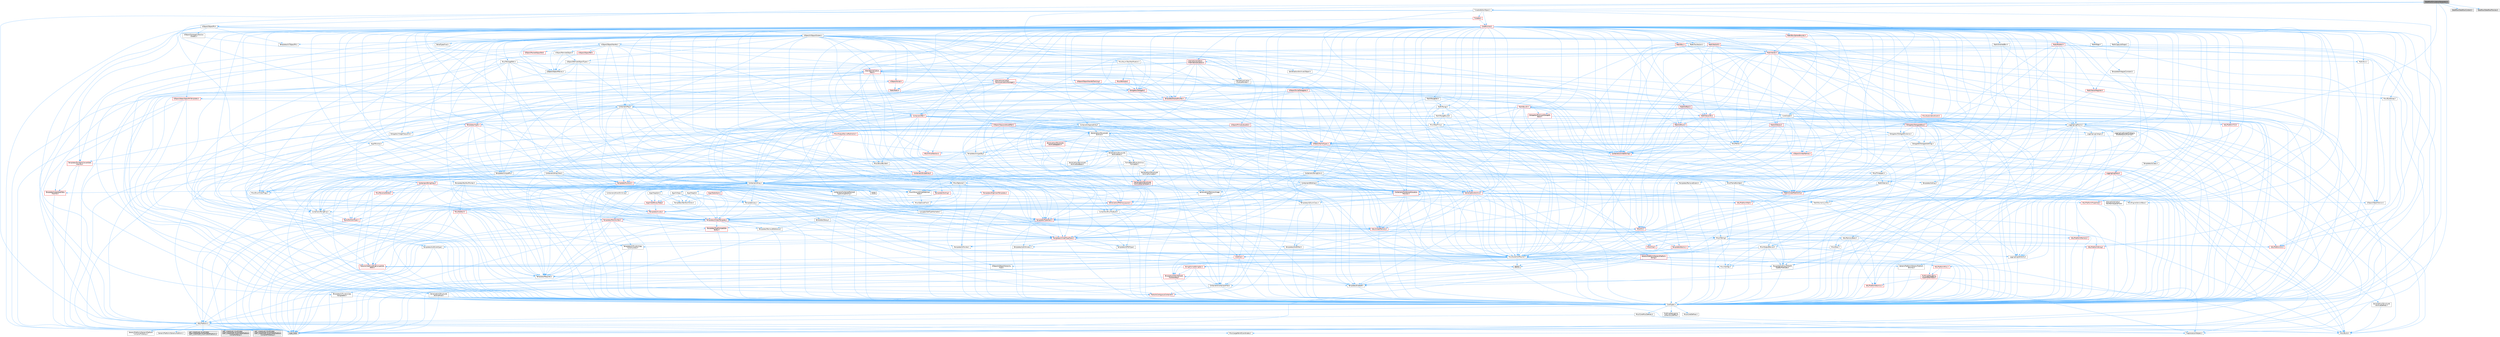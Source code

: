 digraph "DataflowSimulationGenerator.h"
{
 // INTERACTIVE_SVG=YES
 // LATEX_PDF_SIZE
  bgcolor="transparent";
  edge [fontname=Helvetica,fontsize=10,labelfontname=Helvetica,labelfontsize=10];
  node [fontname=Helvetica,fontsize=10,shape=box,height=0.2,width=0.4];
  Node1 [id="Node000001",label="DataflowSimulationGenerator.h",height=0.2,width=0.4,color="gray40", fillcolor="grey60", style="filled", fontcolor="black",tooltip=" "];
  Node1 -> Node2 [id="edge1_Node000001_Node000002",color="steelblue1",style="solid",tooltip=" "];
  Node2 [id="Node000002",label="CoreTypes.h",height=0.2,width=0.4,color="grey40", fillcolor="white", style="filled",URL="$dc/dec/CoreTypes_8h.html",tooltip=" "];
  Node2 -> Node3 [id="edge2_Node000002_Node000003",color="steelblue1",style="solid",tooltip=" "];
  Node3 [id="Node000003",label="HAL/Platform.h",height=0.2,width=0.4,color="grey40", fillcolor="white", style="filled",URL="$d9/dd0/Platform_8h.html",tooltip=" "];
  Node3 -> Node4 [id="edge3_Node000003_Node000004",color="steelblue1",style="solid",tooltip=" "];
  Node4 [id="Node000004",label="Misc/Build.h",height=0.2,width=0.4,color="grey40", fillcolor="white", style="filled",URL="$d3/dbb/Build_8h.html",tooltip=" "];
  Node3 -> Node5 [id="edge4_Node000003_Node000005",color="steelblue1",style="solid",tooltip=" "];
  Node5 [id="Node000005",label="Misc/LargeWorldCoordinates.h",height=0.2,width=0.4,color="grey40", fillcolor="white", style="filled",URL="$d2/dcb/LargeWorldCoordinates_8h.html",tooltip=" "];
  Node3 -> Node6 [id="edge5_Node000003_Node000006",color="steelblue1",style="solid",tooltip=" "];
  Node6 [id="Node000006",label="type_traits",height=0.2,width=0.4,color="grey60", fillcolor="#E0E0E0", style="filled",tooltip=" "];
  Node3 -> Node7 [id="edge6_Node000003_Node000007",color="steelblue1",style="solid",tooltip=" "];
  Node7 [id="Node000007",label="PreprocessorHelpers.h",height=0.2,width=0.4,color="grey40", fillcolor="white", style="filled",URL="$db/ddb/PreprocessorHelpers_8h.html",tooltip=" "];
  Node3 -> Node8 [id="edge7_Node000003_Node000008",color="steelblue1",style="solid",tooltip=" "];
  Node8 [id="Node000008",label="UBT_COMPILED_PLATFORM\l/UBT_COMPILED_PLATFORMPlatform\lCompilerPreSetup.h",height=0.2,width=0.4,color="grey60", fillcolor="#E0E0E0", style="filled",tooltip=" "];
  Node3 -> Node9 [id="edge8_Node000003_Node000009",color="steelblue1",style="solid",tooltip=" "];
  Node9 [id="Node000009",label="GenericPlatform/GenericPlatform\lCompilerPreSetup.h",height=0.2,width=0.4,color="grey40", fillcolor="white", style="filled",URL="$d9/dc8/GenericPlatformCompilerPreSetup_8h.html",tooltip=" "];
  Node3 -> Node10 [id="edge9_Node000003_Node000010",color="steelblue1",style="solid",tooltip=" "];
  Node10 [id="Node000010",label="GenericPlatform/GenericPlatform.h",height=0.2,width=0.4,color="grey40", fillcolor="white", style="filled",URL="$d6/d84/GenericPlatform_8h.html",tooltip=" "];
  Node3 -> Node11 [id="edge10_Node000003_Node000011",color="steelblue1",style="solid",tooltip=" "];
  Node11 [id="Node000011",label="UBT_COMPILED_PLATFORM\l/UBT_COMPILED_PLATFORMPlatform.h",height=0.2,width=0.4,color="grey60", fillcolor="#E0E0E0", style="filled",tooltip=" "];
  Node3 -> Node12 [id="edge11_Node000003_Node000012",color="steelblue1",style="solid",tooltip=" "];
  Node12 [id="Node000012",label="UBT_COMPILED_PLATFORM\l/UBT_COMPILED_PLATFORMPlatform\lCompilerSetup.h",height=0.2,width=0.4,color="grey60", fillcolor="#E0E0E0", style="filled",tooltip=" "];
  Node2 -> Node13 [id="edge12_Node000002_Node000013",color="steelblue1",style="solid",tooltip=" "];
  Node13 [id="Node000013",label="ProfilingDebugging\l/UMemoryDefines.h",height=0.2,width=0.4,color="grey40", fillcolor="white", style="filled",URL="$d2/da2/UMemoryDefines_8h.html",tooltip=" "];
  Node2 -> Node14 [id="edge13_Node000002_Node000014",color="steelblue1",style="solid",tooltip=" "];
  Node14 [id="Node000014",label="Misc/CoreMiscDefines.h",height=0.2,width=0.4,color="grey40", fillcolor="white", style="filled",URL="$da/d38/CoreMiscDefines_8h.html",tooltip=" "];
  Node14 -> Node3 [id="edge14_Node000014_Node000003",color="steelblue1",style="solid",tooltip=" "];
  Node14 -> Node7 [id="edge15_Node000014_Node000007",color="steelblue1",style="solid",tooltip=" "];
  Node2 -> Node15 [id="edge16_Node000002_Node000015",color="steelblue1",style="solid",tooltip=" "];
  Node15 [id="Node000015",label="Misc/CoreDefines.h",height=0.2,width=0.4,color="grey40", fillcolor="white", style="filled",URL="$d3/dd2/CoreDefines_8h.html",tooltip=" "];
  Node1 -> Node16 [id="edge17_Node000001_Node000016",color="steelblue1",style="solid",tooltip=" "];
  Node16 [id="Node000016",label="UObject/ObjectPtr.h",height=0.2,width=0.4,color="grey40", fillcolor="white", style="filled",URL="$d6/d75/ObjectPtr_8h.html",tooltip=" "];
  Node16 -> Node3 [id="edge18_Node000016_Node000003",color="steelblue1",style="solid",tooltip=" "];
  Node16 -> Node17 [id="edge19_Node000016_Node000017",color="steelblue1",style="solid",tooltip=" "];
  Node17 [id="Node000017",label="Serialization/Structured\lArchive.h",height=0.2,width=0.4,color="grey40", fillcolor="white", style="filled",URL="$d9/d1e/StructuredArchive_8h.html",tooltip=" "];
  Node17 -> Node18 [id="edge20_Node000017_Node000018",color="steelblue1",style="solid",tooltip=" "];
  Node18 [id="Node000018",label="Containers/Array.h",height=0.2,width=0.4,color="grey40", fillcolor="white", style="filled",URL="$df/dd0/Array_8h.html",tooltip=" "];
  Node18 -> Node2 [id="edge21_Node000018_Node000002",color="steelblue1",style="solid",tooltip=" "];
  Node18 -> Node19 [id="edge22_Node000018_Node000019",color="steelblue1",style="solid",tooltip=" "];
  Node19 [id="Node000019",label="Misc/AssertionMacros.h",height=0.2,width=0.4,color="grey40", fillcolor="white", style="filled",URL="$d0/dfa/AssertionMacros_8h.html",tooltip=" "];
  Node19 -> Node2 [id="edge23_Node000019_Node000002",color="steelblue1",style="solid",tooltip=" "];
  Node19 -> Node3 [id="edge24_Node000019_Node000003",color="steelblue1",style="solid",tooltip=" "];
  Node19 -> Node20 [id="edge25_Node000019_Node000020",color="steelblue1",style="solid",tooltip=" "];
  Node20 [id="Node000020",label="HAL/PlatformMisc.h",height=0.2,width=0.4,color="red", fillcolor="#FFF0F0", style="filled",URL="$d0/df5/PlatformMisc_8h.html",tooltip=" "];
  Node20 -> Node2 [id="edge26_Node000020_Node000002",color="steelblue1",style="solid",tooltip=" "];
  Node20 -> Node48 [id="edge27_Node000020_Node000048",color="steelblue1",style="solid",tooltip=" "];
  Node48 [id="Node000048",label="ProfilingDebugging\l/CpuProfilerTrace.h",height=0.2,width=0.4,color="red", fillcolor="#FFF0F0", style="filled",URL="$da/dcb/CpuProfilerTrace_8h.html",tooltip=" "];
  Node48 -> Node2 [id="edge28_Node000048_Node000002",color="steelblue1",style="solid",tooltip=" "];
  Node48 -> Node28 [id="edge29_Node000048_Node000028",color="steelblue1",style="solid",tooltip=" "];
  Node28 [id="Node000028",label="Containers/ContainersFwd.h",height=0.2,width=0.4,color="grey40", fillcolor="white", style="filled",URL="$d4/d0a/ContainersFwd_8h.html",tooltip=" "];
  Node28 -> Node3 [id="edge30_Node000028_Node000003",color="steelblue1",style="solid",tooltip=" "];
  Node28 -> Node2 [id="edge31_Node000028_Node000002",color="steelblue1",style="solid",tooltip=" "];
  Node28 -> Node25 [id="edge32_Node000028_Node000025",color="steelblue1",style="solid",tooltip=" "];
  Node25 [id="Node000025",label="Traits/IsContiguousContainer.h",height=0.2,width=0.4,color="red", fillcolor="#FFF0F0", style="filled",URL="$d5/d3c/IsContiguousContainer_8h.html",tooltip=" "];
  Node25 -> Node2 [id="edge33_Node000025_Node000002",color="steelblue1",style="solid",tooltip=" "];
  Node48 -> Node49 [id="edge34_Node000048_Node000049",color="steelblue1",style="solid",tooltip=" "];
  Node49 [id="Node000049",label="HAL/PlatformAtomics.h",height=0.2,width=0.4,color="red", fillcolor="#FFF0F0", style="filled",URL="$d3/d36/PlatformAtomics_8h.html",tooltip=" "];
  Node49 -> Node2 [id="edge35_Node000049_Node000002",color="steelblue1",style="solid",tooltip=" "];
  Node48 -> Node7 [id="edge36_Node000048_Node000007",color="steelblue1",style="solid",tooltip=" "];
  Node48 -> Node4 [id="edge37_Node000048_Node000004",color="steelblue1",style="solid",tooltip=" "];
  Node19 -> Node7 [id="edge38_Node000019_Node000007",color="steelblue1",style="solid",tooltip=" "];
  Node19 -> Node56 [id="edge39_Node000019_Node000056",color="steelblue1",style="solid",tooltip=" "];
  Node56 [id="Node000056",label="Templates/EnableIf.h",height=0.2,width=0.4,color="grey40", fillcolor="white", style="filled",URL="$d7/d60/EnableIf_8h.html",tooltip=" "];
  Node56 -> Node2 [id="edge40_Node000056_Node000002",color="steelblue1",style="solid",tooltip=" "];
  Node19 -> Node57 [id="edge41_Node000019_Node000057",color="steelblue1",style="solid",tooltip=" "];
  Node57 [id="Node000057",label="Templates/IsArrayOrRefOf\lTypeByPredicate.h",height=0.2,width=0.4,color="grey40", fillcolor="white", style="filled",URL="$d6/da1/IsArrayOrRefOfTypeByPredicate_8h.html",tooltip=" "];
  Node57 -> Node2 [id="edge42_Node000057_Node000002",color="steelblue1",style="solid",tooltip=" "];
  Node19 -> Node58 [id="edge43_Node000019_Node000058",color="steelblue1",style="solid",tooltip=" "];
  Node58 [id="Node000058",label="Templates/IsValidVariadic\lFunctionArg.h",height=0.2,width=0.4,color="red", fillcolor="#FFF0F0", style="filled",URL="$d0/dc8/IsValidVariadicFunctionArg_8h.html",tooltip=" "];
  Node58 -> Node2 [id="edge44_Node000058_Node000002",color="steelblue1",style="solid",tooltip=" "];
  Node58 -> Node6 [id="edge45_Node000058_Node000006",color="steelblue1",style="solid",tooltip=" "];
  Node19 -> Node60 [id="edge46_Node000019_Node000060",color="steelblue1",style="solid",tooltip=" "];
  Node60 [id="Node000060",label="Traits/IsCharEncodingCompatible\lWith.h",height=0.2,width=0.4,color="red", fillcolor="#FFF0F0", style="filled",URL="$df/dd1/IsCharEncodingCompatibleWith_8h.html",tooltip=" "];
  Node60 -> Node6 [id="edge47_Node000060_Node000006",color="steelblue1",style="solid",tooltip=" "];
  Node19 -> Node62 [id="edge48_Node000019_Node000062",color="steelblue1",style="solid",tooltip=" "];
  Node62 [id="Node000062",label="Misc/VarArgs.h",height=0.2,width=0.4,color="grey40", fillcolor="white", style="filled",URL="$d5/d6f/VarArgs_8h.html",tooltip=" "];
  Node62 -> Node2 [id="edge49_Node000062_Node000002",color="steelblue1",style="solid",tooltip=" "];
  Node19 -> Node63 [id="edge50_Node000019_Node000063",color="steelblue1",style="solid",tooltip=" "];
  Node63 [id="Node000063",label="String/FormatStringSan.h",height=0.2,width=0.4,color="red", fillcolor="#FFF0F0", style="filled",URL="$d3/d8b/FormatStringSan_8h.html",tooltip=" "];
  Node63 -> Node6 [id="edge51_Node000063_Node000006",color="steelblue1",style="solid",tooltip=" "];
  Node63 -> Node2 [id="edge52_Node000063_Node000002",color="steelblue1",style="solid",tooltip=" "];
  Node63 -> Node64 [id="edge53_Node000063_Node000064",color="steelblue1",style="solid",tooltip=" "];
  Node64 [id="Node000064",label="Templates/Requires.h",height=0.2,width=0.4,color="grey40", fillcolor="white", style="filled",URL="$dc/d96/Requires_8h.html",tooltip=" "];
  Node64 -> Node56 [id="edge54_Node000064_Node000056",color="steelblue1",style="solid",tooltip=" "];
  Node64 -> Node6 [id="edge55_Node000064_Node000006",color="steelblue1",style="solid",tooltip=" "];
  Node63 -> Node58 [id="edge56_Node000063_Node000058",color="steelblue1",style="solid",tooltip=" "];
  Node63 -> Node28 [id="edge57_Node000063_Node000028",color="steelblue1",style="solid",tooltip=" "];
  Node19 -> Node69 [id="edge58_Node000019_Node000069",color="steelblue1",style="solid",tooltip=" "];
  Node69 [id="Node000069",label="atomic",height=0.2,width=0.4,color="grey60", fillcolor="#E0E0E0", style="filled",tooltip=" "];
  Node18 -> Node70 [id="edge59_Node000018_Node000070",color="steelblue1",style="solid",tooltip=" "];
  Node70 [id="Node000070",label="Misc/IntrusiveUnsetOptional\lState.h",height=0.2,width=0.4,color="grey40", fillcolor="white", style="filled",URL="$d2/d0a/IntrusiveUnsetOptionalState_8h.html",tooltip=" "];
  Node70 -> Node71 [id="edge60_Node000070_Node000071",color="steelblue1",style="solid",tooltip=" "];
  Node71 [id="Node000071",label="Misc/OptionalFwd.h",height=0.2,width=0.4,color="grey40", fillcolor="white", style="filled",URL="$dc/d50/OptionalFwd_8h.html",tooltip=" "];
  Node18 -> Node72 [id="edge61_Node000018_Node000072",color="steelblue1",style="solid",tooltip=" "];
  Node72 [id="Node000072",label="Misc/ReverseIterate.h",height=0.2,width=0.4,color="red", fillcolor="#FFF0F0", style="filled",URL="$db/de3/ReverseIterate_8h.html",tooltip=" "];
  Node72 -> Node3 [id="edge62_Node000072_Node000003",color="steelblue1",style="solid",tooltip=" "];
  Node18 -> Node74 [id="edge63_Node000018_Node000074",color="steelblue1",style="solid",tooltip=" "];
  Node74 [id="Node000074",label="HAL/UnrealMemory.h",height=0.2,width=0.4,color="red", fillcolor="#FFF0F0", style="filled",URL="$d9/d96/UnrealMemory_8h.html",tooltip=" "];
  Node74 -> Node2 [id="edge64_Node000074_Node000002",color="steelblue1",style="solid",tooltip=" "];
  Node74 -> Node78 [id="edge65_Node000074_Node000078",color="steelblue1",style="solid",tooltip=" "];
  Node78 [id="Node000078",label="HAL/MemoryBase.h",height=0.2,width=0.4,color="grey40", fillcolor="white", style="filled",URL="$d6/d9f/MemoryBase_8h.html",tooltip=" "];
  Node78 -> Node2 [id="edge66_Node000078_Node000002",color="steelblue1",style="solid",tooltip=" "];
  Node78 -> Node49 [id="edge67_Node000078_Node000049",color="steelblue1",style="solid",tooltip=" "];
  Node78 -> Node32 [id="edge68_Node000078_Node000032",color="steelblue1",style="solid",tooltip=" "];
  Node32 [id="Node000032",label="HAL/PlatformCrt.h",height=0.2,width=0.4,color="red", fillcolor="#FFF0F0", style="filled",URL="$d8/d75/PlatformCrt_8h.html",tooltip=" "];
  Node78 -> Node79 [id="edge69_Node000078_Node000079",color="steelblue1",style="solid",tooltip=" "];
  Node79 [id="Node000079",label="Misc/Exec.h",height=0.2,width=0.4,color="grey40", fillcolor="white", style="filled",URL="$de/ddb/Exec_8h.html",tooltip=" "];
  Node79 -> Node2 [id="edge70_Node000079_Node000002",color="steelblue1",style="solid",tooltip=" "];
  Node79 -> Node19 [id="edge71_Node000079_Node000019",color="steelblue1",style="solid",tooltip=" "];
  Node78 -> Node80 [id="edge72_Node000078_Node000080",color="steelblue1",style="solid",tooltip=" "];
  Node80 [id="Node000080",label="Misc/OutputDevice.h",height=0.2,width=0.4,color="grey40", fillcolor="white", style="filled",URL="$d7/d32/OutputDevice_8h.html",tooltip=" "];
  Node80 -> Node27 [id="edge73_Node000080_Node000027",color="steelblue1",style="solid",tooltip=" "];
  Node27 [id="Node000027",label="CoreFwd.h",height=0.2,width=0.4,color="red", fillcolor="#FFF0F0", style="filled",URL="$d1/d1e/CoreFwd_8h.html",tooltip=" "];
  Node27 -> Node2 [id="edge74_Node000027_Node000002",color="steelblue1",style="solid",tooltip=" "];
  Node27 -> Node28 [id="edge75_Node000027_Node000028",color="steelblue1",style="solid",tooltip=" "];
  Node27 -> Node30 [id="edge76_Node000027_Node000030",color="steelblue1",style="solid",tooltip=" "];
  Node30 [id="Node000030",label="UObject/UObjectHierarchy\lFwd.h",height=0.2,width=0.4,color="grey40", fillcolor="white", style="filled",URL="$d3/d13/UObjectHierarchyFwd_8h.html",tooltip=" "];
  Node80 -> Node2 [id="edge77_Node000080_Node000002",color="steelblue1",style="solid",tooltip=" "];
  Node80 -> Node81 [id="edge78_Node000080_Node000081",color="steelblue1",style="solid",tooltip=" "];
  Node81 [id="Node000081",label="Logging/LogVerbosity.h",height=0.2,width=0.4,color="grey40", fillcolor="white", style="filled",URL="$d2/d8f/LogVerbosity_8h.html",tooltip=" "];
  Node81 -> Node2 [id="edge79_Node000081_Node000002",color="steelblue1",style="solid",tooltip=" "];
  Node80 -> Node62 [id="edge80_Node000080_Node000062",color="steelblue1",style="solid",tooltip=" "];
  Node80 -> Node57 [id="edge81_Node000080_Node000057",color="steelblue1",style="solid",tooltip=" "];
  Node80 -> Node58 [id="edge82_Node000080_Node000058",color="steelblue1",style="solid",tooltip=" "];
  Node80 -> Node60 [id="edge83_Node000080_Node000060",color="steelblue1",style="solid",tooltip=" "];
  Node78 -> Node82 [id="edge84_Node000078_Node000082",color="steelblue1",style="solid",tooltip=" "];
  Node82 [id="Node000082",label="Templates/Atomic.h",height=0.2,width=0.4,color="red", fillcolor="#FFF0F0", style="filled",URL="$d3/d91/Atomic_8h.html",tooltip=" "];
  Node82 -> Node69 [id="edge85_Node000082_Node000069",color="steelblue1",style="solid",tooltip=" "];
  Node74 -> Node91 [id="edge86_Node000074_Node000091",color="steelblue1",style="solid",tooltip=" "];
  Node91 [id="Node000091",label="HAL/PlatformMemory.h",height=0.2,width=0.4,color="red", fillcolor="#FFF0F0", style="filled",URL="$de/d68/PlatformMemory_8h.html",tooltip=" "];
  Node91 -> Node2 [id="edge87_Node000091_Node000002",color="steelblue1",style="solid",tooltip=" "];
  Node74 -> Node94 [id="edge88_Node000074_Node000094",color="steelblue1",style="solid",tooltip=" "];
  Node94 [id="Node000094",label="Templates/IsPointer.h",height=0.2,width=0.4,color="grey40", fillcolor="white", style="filled",URL="$d7/d05/IsPointer_8h.html",tooltip=" "];
  Node94 -> Node2 [id="edge89_Node000094_Node000002",color="steelblue1",style="solid",tooltip=" "];
  Node18 -> Node95 [id="edge90_Node000018_Node000095",color="steelblue1",style="solid",tooltip=" "];
  Node95 [id="Node000095",label="Templates/UnrealTypeTraits.h",height=0.2,width=0.4,color="red", fillcolor="#FFF0F0", style="filled",URL="$d2/d2d/UnrealTypeTraits_8h.html",tooltip=" "];
  Node95 -> Node2 [id="edge91_Node000095_Node000002",color="steelblue1",style="solid",tooltip=" "];
  Node95 -> Node94 [id="edge92_Node000095_Node000094",color="steelblue1",style="solid",tooltip=" "];
  Node95 -> Node19 [id="edge93_Node000095_Node000019",color="steelblue1",style="solid",tooltip=" "];
  Node95 -> Node87 [id="edge94_Node000095_Node000087",color="steelblue1",style="solid",tooltip=" "];
  Node87 [id="Node000087",label="Templates/AndOrNot.h",height=0.2,width=0.4,color="grey40", fillcolor="white", style="filled",URL="$db/d0a/AndOrNot_8h.html",tooltip=" "];
  Node87 -> Node2 [id="edge95_Node000087_Node000002",color="steelblue1",style="solid",tooltip=" "];
  Node95 -> Node56 [id="edge96_Node000095_Node000056",color="steelblue1",style="solid",tooltip=" "];
  Node95 -> Node96 [id="edge97_Node000095_Node000096",color="steelblue1",style="solid",tooltip=" "];
  Node96 [id="Node000096",label="Templates/IsArithmetic.h",height=0.2,width=0.4,color="grey40", fillcolor="white", style="filled",URL="$d2/d5d/IsArithmetic_8h.html",tooltip=" "];
  Node96 -> Node2 [id="edge98_Node000096_Node000002",color="steelblue1",style="solid",tooltip=" "];
  Node95 -> Node98 [id="edge99_Node000095_Node000098",color="steelblue1",style="solid",tooltip=" "];
  Node98 [id="Node000098",label="Templates/IsPODType.h",height=0.2,width=0.4,color="grey40", fillcolor="white", style="filled",URL="$d7/db1/IsPODType_8h.html",tooltip=" "];
  Node98 -> Node2 [id="edge100_Node000098_Node000002",color="steelblue1",style="solid",tooltip=" "];
  Node95 -> Node99 [id="edge101_Node000095_Node000099",color="steelblue1",style="solid",tooltip=" "];
  Node99 [id="Node000099",label="Templates/IsUECoreType.h",height=0.2,width=0.4,color="grey40", fillcolor="white", style="filled",URL="$d1/db8/IsUECoreType_8h.html",tooltip=" "];
  Node99 -> Node2 [id="edge102_Node000099_Node000002",color="steelblue1",style="solid",tooltip=" "];
  Node99 -> Node6 [id="edge103_Node000099_Node000006",color="steelblue1",style="solid",tooltip=" "];
  Node95 -> Node88 [id="edge104_Node000095_Node000088",color="steelblue1",style="solid",tooltip=" "];
  Node88 [id="Node000088",label="Templates/IsTriviallyCopy\lConstructible.h",height=0.2,width=0.4,color="grey40", fillcolor="white", style="filled",URL="$d3/d78/IsTriviallyCopyConstructible_8h.html",tooltip=" "];
  Node88 -> Node2 [id="edge105_Node000088_Node000002",color="steelblue1",style="solid",tooltip=" "];
  Node88 -> Node6 [id="edge106_Node000088_Node000006",color="steelblue1",style="solid",tooltip=" "];
  Node18 -> Node100 [id="edge107_Node000018_Node000100",color="steelblue1",style="solid",tooltip=" "];
  Node100 [id="Node000100",label="Templates/UnrealTemplate.h",height=0.2,width=0.4,color="red", fillcolor="#FFF0F0", style="filled",URL="$d4/d24/UnrealTemplate_8h.html",tooltip=" "];
  Node100 -> Node2 [id="edge108_Node000100_Node000002",color="steelblue1",style="solid",tooltip=" "];
  Node100 -> Node94 [id="edge109_Node000100_Node000094",color="steelblue1",style="solid",tooltip=" "];
  Node100 -> Node74 [id="edge110_Node000100_Node000074",color="steelblue1",style="solid",tooltip=" "];
  Node100 -> Node95 [id="edge111_Node000100_Node000095",color="steelblue1",style="solid",tooltip=" "];
  Node100 -> Node103 [id="edge112_Node000100_Node000103",color="steelblue1",style="solid",tooltip=" "];
  Node103 [id="Node000103",label="Templates/RemoveReference.h",height=0.2,width=0.4,color="grey40", fillcolor="white", style="filled",URL="$da/dbe/RemoveReference_8h.html",tooltip=" "];
  Node103 -> Node2 [id="edge113_Node000103_Node000002",color="steelblue1",style="solid",tooltip=" "];
  Node100 -> Node64 [id="edge114_Node000100_Node000064",color="steelblue1",style="solid",tooltip=" "];
  Node100 -> Node104 [id="edge115_Node000100_Node000104",color="steelblue1",style="solid",tooltip=" "];
  Node104 [id="Node000104",label="Templates/TypeCompatible\lBytes.h",height=0.2,width=0.4,color="red", fillcolor="#FFF0F0", style="filled",URL="$df/d0a/TypeCompatibleBytes_8h.html",tooltip=" "];
  Node104 -> Node2 [id="edge116_Node000104_Node000002",color="steelblue1",style="solid",tooltip=" "];
  Node104 -> Node6 [id="edge117_Node000104_Node000006",color="steelblue1",style="solid",tooltip=" "];
  Node100 -> Node25 [id="edge118_Node000100_Node000025",color="steelblue1",style="solid",tooltip=" "];
  Node100 -> Node6 [id="edge119_Node000100_Node000006",color="steelblue1",style="solid",tooltip=" "];
  Node18 -> Node106 [id="edge120_Node000018_Node000106",color="steelblue1",style="solid",tooltip=" "];
  Node106 [id="Node000106",label="Containers/AllowShrinking.h",height=0.2,width=0.4,color="grey40", fillcolor="white", style="filled",URL="$d7/d1a/AllowShrinking_8h.html",tooltip=" "];
  Node106 -> Node2 [id="edge121_Node000106_Node000002",color="steelblue1",style="solid",tooltip=" "];
  Node18 -> Node107 [id="edge122_Node000018_Node000107",color="steelblue1",style="solid",tooltip=" "];
  Node107 [id="Node000107",label="Containers/ContainerAllocation\lPolicies.h",height=0.2,width=0.4,color="red", fillcolor="#FFF0F0", style="filled",URL="$d7/dff/ContainerAllocationPolicies_8h.html",tooltip=" "];
  Node107 -> Node2 [id="edge123_Node000107_Node000002",color="steelblue1",style="solid",tooltip=" "];
  Node107 -> Node107 [id="edge124_Node000107_Node000107",color="steelblue1",style="solid",tooltip=" "];
  Node107 -> Node109 [id="edge125_Node000107_Node000109",color="steelblue1",style="solid",tooltip=" "];
  Node109 [id="Node000109",label="HAL/PlatformMath.h",height=0.2,width=0.4,color="red", fillcolor="#FFF0F0", style="filled",URL="$dc/d53/PlatformMath_8h.html",tooltip=" "];
  Node109 -> Node2 [id="edge126_Node000109_Node000002",color="steelblue1",style="solid",tooltip=" "];
  Node107 -> Node74 [id="edge127_Node000107_Node000074",color="steelblue1",style="solid",tooltip=" "];
  Node107 -> Node42 [id="edge128_Node000107_Node000042",color="steelblue1",style="solid",tooltip=" "];
  Node42 [id="Node000042",label="Math/NumericLimits.h",height=0.2,width=0.4,color="grey40", fillcolor="white", style="filled",URL="$df/d1b/NumericLimits_8h.html",tooltip=" "];
  Node42 -> Node2 [id="edge129_Node000042_Node000002",color="steelblue1",style="solid",tooltip=" "];
  Node107 -> Node19 [id="edge130_Node000107_Node000019",color="steelblue1",style="solid",tooltip=" "];
  Node107 -> Node118 [id="edge131_Node000107_Node000118",color="steelblue1",style="solid",tooltip=" "];
  Node118 [id="Node000118",label="Templates/MemoryOps.h",height=0.2,width=0.4,color="red", fillcolor="#FFF0F0", style="filled",URL="$db/dea/MemoryOps_8h.html",tooltip=" "];
  Node118 -> Node2 [id="edge132_Node000118_Node000002",color="steelblue1",style="solid",tooltip=" "];
  Node118 -> Node74 [id="edge133_Node000118_Node000074",color="steelblue1",style="solid",tooltip=" "];
  Node118 -> Node89 [id="edge134_Node000118_Node000089",color="steelblue1",style="solid",tooltip=" "];
  Node89 [id="Node000089",label="Templates/IsTriviallyCopy\lAssignable.h",height=0.2,width=0.4,color="grey40", fillcolor="white", style="filled",URL="$d2/df2/IsTriviallyCopyAssignable_8h.html",tooltip=" "];
  Node89 -> Node2 [id="edge135_Node000089_Node000002",color="steelblue1",style="solid",tooltip=" "];
  Node89 -> Node6 [id="edge136_Node000089_Node000006",color="steelblue1",style="solid",tooltip=" "];
  Node118 -> Node88 [id="edge137_Node000118_Node000088",color="steelblue1",style="solid",tooltip=" "];
  Node118 -> Node64 [id="edge138_Node000118_Node000064",color="steelblue1",style="solid",tooltip=" "];
  Node118 -> Node95 [id="edge139_Node000118_Node000095",color="steelblue1",style="solid",tooltip=" "];
  Node118 -> Node6 [id="edge140_Node000118_Node000006",color="steelblue1",style="solid",tooltip=" "];
  Node107 -> Node104 [id="edge141_Node000107_Node000104",color="steelblue1",style="solid",tooltip=" "];
  Node107 -> Node6 [id="edge142_Node000107_Node000006",color="steelblue1",style="solid",tooltip=" "];
  Node18 -> Node119 [id="edge143_Node000018_Node000119",color="steelblue1",style="solid",tooltip=" "];
  Node119 [id="Node000119",label="Containers/ContainerElement\lTypeCompatibility.h",height=0.2,width=0.4,color="grey40", fillcolor="white", style="filled",URL="$df/ddf/ContainerElementTypeCompatibility_8h.html",tooltip=" "];
  Node119 -> Node2 [id="edge144_Node000119_Node000002",color="steelblue1",style="solid",tooltip=" "];
  Node119 -> Node95 [id="edge145_Node000119_Node000095",color="steelblue1",style="solid",tooltip=" "];
  Node18 -> Node120 [id="edge146_Node000018_Node000120",color="steelblue1",style="solid",tooltip=" "];
  Node120 [id="Node000120",label="Serialization/Archive.h",height=0.2,width=0.4,color="red", fillcolor="#FFF0F0", style="filled",URL="$d7/d3b/Archive_8h.html",tooltip=" "];
  Node120 -> Node27 [id="edge147_Node000120_Node000027",color="steelblue1",style="solid",tooltip=" "];
  Node120 -> Node2 [id="edge148_Node000120_Node000002",color="steelblue1",style="solid",tooltip=" "];
  Node120 -> Node121 [id="edge149_Node000120_Node000121",color="steelblue1",style="solid",tooltip=" "];
  Node121 [id="Node000121",label="HAL/PlatformProperties.h",height=0.2,width=0.4,color="red", fillcolor="#FFF0F0", style="filled",URL="$d9/db0/PlatformProperties_8h.html",tooltip=" "];
  Node121 -> Node2 [id="edge150_Node000121_Node000002",color="steelblue1",style="solid",tooltip=" "];
  Node120 -> Node124 [id="edge151_Node000120_Node000124",color="steelblue1",style="solid",tooltip=" "];
  Node124 [id="Node000124",label="Internationalization\l/TextNamespaceFwd.h",height=0.2,width=0.4,color="grey40", fillcolor="white", style="filled",URL="$d8/d97/TextNamespaceFwd_8h.html",tooltip=" "];
  Node124 -> Node2 [id="edge152_Node000124_Node000002",color="steelblue1",style="solid",tooltip=" "];
  Node120 -> Node19 [id="edge153_Node000120_Node000019",color="steelblue1",style="solid",tooltip=" "];
  Node120 -> Node4 [id="edge154_Node000120_Node000004",color="steelblue1",style="solid",tooltip=" "];
  Node120 -> Node125 [id="edge155_Node000120_Node000125",color="steelblue1",style="solid",tooltip=" "];
  Node125 [id="Node000125",label="Misc/EngineVersionBase.h",height=0.2,width=0.4,color="grey40", fillcolor="white", style="filled",URL="$d5/d2b/EngineVersionBase_8h.html",tooltip=" "];
  Node125 -> Node2 [id="edge156_Node000125_Node000002",color="steelblue1",style="solid",tooltip=" "];
  Node120 -> Node62 [id="edge157_Node000120_Node000062",color="steelblue1",style="solid",tooltip=" "];
  Node120 -> Node56 [id="edge158_Node000120_Node000056",color="steelblue1",style="solid",tooltip=" "];
  Node120 -> Node57 [id="edge159_Node000120_Node000057",color="steelblue1",style="solid",tooltip=" "];
  Node120 -> Node128 [id="edge160_Node000120_Node000128",color="steelblue1",style="solid",tooltip=" "];
  Node128 [id="Node000128",label="Templates/IsEnumClass.h",height=0.2,width=0.4,color="grey40", fillcolor="white", style="filled",URL="$d7/d15/IsEnumClass_8h.html",tooltip=" "];
  Node128 -> Node2 [id="edge161_Node000128_Node000002",color="steelblue1",style="solid",tooltip=" "];
  Node128 -> Node87 [id="edge162_Node000128_Node000087",color="steelblue1",style="solid",tooltip=" "];
  Node120 -> Node58 [id="edge163_Node000120_Node000058",color="steelblue1",style="solid",tooltip=" "];
  Node120 -> Node100 [id="edge164_Node000120_Node000100",color="steelblue1",style="solid",tooltip=" "];
  Node120 -> Node60 [id="edge165_Node000120_Node000060",color="steelblue1",style="solid",tooltip=" "];
  Node120 -> Node129 [id="edge166_Node000120_Node000129",color="steelblue1",style="solid",tooltip=" "];
  Node129 [id="Node000129",label="UObject/ObjectVersion.h",height=0.2,width=0.4,color="grey40", fillcolor="white", style="filled",URL="$da/d63/ObjectVersion_8h.html",tooltip=" "];
  Node129 -> Node2 [id="edge167_Node000129_Node000002",color="steelblue1",style="solid",tooltip=" "];
  Node18 -> Node130 [id="edge168_Node000018_Node000130",color="steelblue1",style="solid",tooltip=" "];
  Node130 [id="Node000130",label="Serialization/MemoryImage\lWriter.h",height=0.2,width=0.4,color="grey40", fillcolor="white", style="filled",URL="$d0/d08/MemoryImageWriter_8h.html",tooltip=" "];
  Node130 -> Node2 [id="edge169_Node000130_Node000002",color="steelblue1",style="solid",tooltip=" "];
  Node130 -> Node131 [id="edge170_Node000130_Node000131",color="steelblue1",style="solid",tooltip=" "];
  Node131 [id="Node000131",label="Serialization/MemoryLayout.h",height=0.2,width=0.4,color="red", fillcolor="#FFF0F0", style="filled",URL="$d7/d66/MemoryLayout_8h.html",tooltip=" "];
  Node131 -> Node134 [id="edge171_Node000131_Node000134",color="steelblue1",style="solid",tooltip=" "];
  Node134 [id="Node000134",label="Containers/EnumAsByte.h",height=0.2,width=0.4,color="grey40", fillcolor="white", style="filled",URL="$d6/d9a/EnumAsByte_8h.html",tooltip=" "];
  Node134 -> Node2 [id="edge172_Node000134_Node000002",color="steelblue1",style="solid",tooltip=" "];
  Node134 -> Node98 [id="edge173_Node000134_Node000098",color="steelblue1",style="solid",tooltip=" "];
  Node134 -> Node135 [id="edge174_Node000134_Node000135",color="steelblue1",style="solid",tooltip=" "];
  Node135 [id="Node000135",label="Templates/TypeHash.h",height=0.2,width=0.4,color="red", fillcolor="#FFF0F0", style="filled",URL="$d1/d62/TypeHash_8h.html",tooltip=" "];
  Node135 -> Node2 [id="edge175_Node000135_Node000002",color="steelblue1",style="solid",tooltip=" "];
  Node135 -> Node64 [id="edge176_Node000135_Node000064",color="steelblue1",style="solid",tooltip=" "];
  Node135 -> Node136 [id="edge177_Node000135_Node000136",color="steelblue1",style="solid",tooltip=" "];
  Node136 [id="Node000136",label="Misc/Crc.h",height=0.2,width=0.4,color="red", fillcolor="#FFF0F0", style="filled",URL="$d4/dd2/Crc_8h.html",tooltip=" "];
  Node136 -> Node2 [id="edge178_Node000136_Node000002",color="steelblue1",style="solid",tooltip=" "];
  Node136 -> Node76 [id="edge179_Node000136_Node000076",color="steelblue1",style="solid",tooltip=" "];
  Node76 [id="Node000076",label="HAL/PlatformString.h",height=0.2,width=0.4,color="red", fillcolor="#FFF0F0", style="filled",URL="$db/db5/PlatformString_8h.html",tooltip=" "];
  Node76 -> Node2 [id="edge180_Node000076_Node000002",color="steelblue1",style="solid",tooltip=" "];
  Node136 -> Node19 [id="edge181_Node000136_Node000019",color="steelblue1",style="solid",tooltip=" "];
  Node136 -> Node137 [id="edge182_Node000136_Node000137",color="steelblue1",style="solid",tooltip=" "];
  Node137 [id="Node000137",label="Misc/CString.h",height=0.2,width=0.4,color="grey40", fillcolor="white", style="filled",URL="$d2/d49/CString_8h.html",tooltip=" "];
  Node137 -> Node2 [id="edge183_Node000137_Node000002",color="steelblue1",style="solid",tooltip=" "];
  Node137 -> Node32 [id="edge184_Node000137_Node000032",color="steelblue1",style="solid",tooltip=" "];
  Node137 -> Node76 [id="edge185_Node000137_Node000076",color="steelblue1",style="solid",tooltip=" "];
  Node137 -> Node19 [id="edge186_Node000137_Node000019",color="steelblue1",style="solid",tooltip=" "];
  Node137 -> Node138 [id="edge187_Node000137_Node000138",color="steelblue1",style="solid",tooltip=" "];
  Node138 [id="Node000138",label="Misc/Char.h",height=0.2,width=0.4,color="red", fillcolor="#FFF0F0", style="filled",URL="$d0/d58/Char_8h.html",tooltip=" "];
  Node138 -> Node2 [id="edge188_Node000138_Node000002",color="steelblue1",style="solid",tooltip=" "];
  Node138 -> Node6 [id="edge189_Node000138_Node000006",color="steelblue1",style="solid",tooltip=" "];
  Node137 -> Node62 [id="edge190_Node000137_Node000062",color="steelblue1",style="solid",tooltip=" "];
  Node137 -> Node57 [id="edge191_Node000137_Node000057",color="steelblue1",style="solid",tooltip=" "];
  Node137 -> Node58 [id="edge192_Node000137_Node000058",color="steelblue1",style="solid",tooltip=" "];
  Node137 -> Node60 [id="edge193_Node000137_Node000060",color="steelblue1",style="solid",tooltip=" "];
  Node136 -> Node138 [id="edge194_Node000136_Node000138",color="steelblue1",style="solid",tooltip=" "];
  Node136 -> Node95 [id="edge195_Node000136_Node000095",color="steelblue1",style="solid",tooltip=" "];
  Node135 -> Node6 [id="edge196_Node000135_Node000006",color="steelblue1",style="solid",tooltip=" "];
  Node131 -> Node22 [id="edge197_Node000131_Node000022",color="steelblue1",style="solid",tooltip=" "];
  Node22 [id="Node000022",label="Containers/StringFwd.h",height=0.2,width=0.4,color="grey40", fillcolor="white", style="filled",URL="$df/d37/StringFwd_8h.html",tooltip=" "];
  Node22 -> Node2 [id="edge198_Node000022_Node000002",color="steelblue1",style="solid",tooltip=" "];
  Node22 -> Node23 [id="edge199_Node000022_Node000023",color="steelblue1",style="solid",tooltip=" "];
  Node23 [id="Node000023",label="Traits/ElementType.h",height=0.2,width=0.4,color="red", fillcolor="#FFF0F0", style="filled",URL="$d5/d4f/ElementType_8h.html",tooltip=" "];
  Node23 -> Node3 [id="edge200_Node000023_Node000003",color="steelblue1",style="solid",tooltip=" "];
  Node23 -> Node6 [id="edge201_Node000023_Node000006",color="steelblue1",style="solid",tooltip=" "];
  Node22 -> Node25 [id="edge202_Node000022_Node000025",color="steelblue1",style="solid",tooltip=" "];
  Node131 -> Node74 [id="edge203_Node000131_Node000074",color="steelblue1",style="solid",tooltip=" "];
  Node131 -> Node56 [id="edge204_Node000131_Node000056",color="steelblue1",style="solid",tooltip=" "];
  Node131 -> Node100 [id="edge205_Node000131_Node000100",color="steelblue1",style="solid",tooltip=" "];
  Node18 -> Node144 [id="edge206_Node000018_Node000144",color="steelblue1",style="solid",tooltip=" "];
  Node144 [id="Node000144",label="Algo/Heapify.h",height=0.2,width=0.4,color="grey40", fillcolor="white", style="filled",URL="$d0/d2a/Heapify_8h.html",tooltip=" "];
  Node144 -> Node145 [id="edge207_Node000144_Node000145",color="steelblue1",style="solid",tooltip=" "];
  Node145 [id="Node000145",label="Algo/Impl/BinaryHeap.h",height=0.2,width=0.4,color="red", fillcolor="#FFF0F0", style="filled",URL="$d7/da3/Algo_2Impl_2BinaryHeap_8h.html",tooltip=" "];
  Node145 -> Node146 [id="edge208_Node000145_Node000146",color="steelblue1",style="solid",tooltip=" "];
  Node146 [id="Node000146",label="Templates/Invoke.h",height=0.2,width=0.4,color="red", fillcolor="#FFF0F0", style="filled",URL="$d7/deb/Invoke_8h.html",tooltip=" "];
  Node146 -> Node2 [id="edge209_Node000146_Node000002",color="steelblue1",style="solid",tooltip=" "];
  Node146 -> Node100 [id="edge210_Node000146_Node000100",color="steelblue1",style="solid",tooltip=" "];
  Node146 -> Node6 [id="edge211_Node000146_Node000006",color="steelblue1",style="solid",tooltip=" "];
  Node145 -> Node6 [id="edge212_Node000145_Node000006",color="steelblue1",style="solid",tooltip=" "];
  Node144 -> Node150 [id="edge213_Node000144_Node000150",color="steelblue1",style="solid",tooltip=" "];
  Node150 [id="Node000150",label="Templates/IdentityFunctor.h",height=0.2,width=0.4,color="grey40", fillcolor="white", style="filled",URL="$d7/d2e/IdentityFunctor_8h.html",tooltip=" "];
  Node150 -> Node3 [id="edge214_Node000150_Node000003",color="steelblue1",style="solid",tooltip=" "];
  Node144 -> Node146 [id="edge215_Node000144_Node000146",color="steelblue1",style="solid",tooltip=" "];
  Node144 -> Node151 [id="edge216_Node000144_Node000151",color="steelblue1",style="solid",tooltip=" "];
  Node151 [id="Node000151",label="Templates/Less.h",height=0.2,width=0.4,color="grey40", fillcolor="white", style="filled",URL="$de/dc8/Less_8h.html",tooltip=" "];
  Node151 -> Node2 [id="edge217_Node000151_Node000002",color="steelblue1",style="solid",tooltip=" "];
  Node151 -> Node100 [id="edge218_Node000151_Node000100",color="steelblue1",style="solid",tooltip=" "];
  Node144 -> Node100 [id="edge219_Node000144_Node000100",color="steelblue1",style="solid",tooltip=" "];
  Node18 -> Node152 [id="edge220_Node000018_Node000152",color="steelblue1",style="solid",tooltip=" "];
  Node152 [id="Node000152",label="Algo/HeapSort.h",height=0.2,width=0.4,color="grey40", fillcolor="white", style="filled",URL="$d3/d92/HeapSort_8h.html",tooltip=" "];
  Node152 -> Node145 [id="edge221_Node000152_Node000145",color="steelblue1",style="solid",tooltip=" "];
  Node152 -> Node150 [id="edge222_Node000152_Node000150",color="steelblue1",style="solid",tooltip=" "];
  Node152 -> Node151 [id="edge223_Node000152_Node000151",color="steelblue1",style="solid",tooltip=" "];
  Node152 -> Node100 [id="edge224_Node000152_Node000100",color="steelblue1",style="solid",tooltip=" "];
  Node18 -> Node153 [id="edge225_Node000018_Node000153",color="steelblue1",style="solid",tooltip=" "];
  Node153 [id="Node000153",label="Algo/IsHeap.h",height=0.2,width=0.4,color="grey40", fillcolor="white", style="filled",URL="$de/d32/IsHeap_8h.html",tooltip=" "];
  Node153 -> Node145 [id="edge226_Node000153_Node000145",color="steelblue1",style="solid",tooltip=" "];
  Node153 -> Node150 [id="edge227_Node000153_Node000150",color="steelblue1",style="solid",tooltip=" "];
  Node153 -> Node146 [id="edge228_Node000153_Node000146",color="steelblue1",style="solid",tooltip=" "];
  Node153 -> Node151 [id="edge229_Node000153_Node000151",color="steelblue1",style="solid",tooltip=" "];
  Node153 -> Node100 [id="edge230_Node000153_Node000100",color="steelblue1",style="solid",tooltip=" "];
  Node18 -> Node145 [id="edge231_Node000018_Node000145",color="steelblue1",style="solid",tooltip=" "];
  Node18 -> Node154 [id="edge232_Node000018_Node000154",color="steelblue1",style="solid",tooltip=" "];
  Node154 [id="Node000154",label="Algo/StableSort.h",height=0.2,width=0.4,color="red", fillcolor="#FFF0F0", style="filled",URL="$d7/d3c/StableSort_8h.html",tooltip=" "];
  Node154 -> Node150 [id="edge233_Node000154_Node000150",color="steelblue1",style="solid",tooltip=" "];
  Node154 -> Node146 [id="edge234_Node000154_Node000146",color="steelblue1",style="solid",tooltip=" "];
  Node154 -> Node151 [id="edge235_Node000154_Node000151",color="steelblue1",style="solid",tooltip=" "];
  Node154 -> Node100 [id="edge236_Node000154_Node000100",color="steelblue1",style="solid",tooltip=" "];
  Node18 -> Node157 [id="edge237_Node000018_Node000157",color="steelblue1",style="solid",tooltip=" "];
  Node157 [id="Node000157",label="Concepts/GetTypeHashable.h",height=0.2,width=0.4,color="grey40", fillcolor="white", style="filled",URL="$d3/da2/GetTypeHashable_8h.html",tooltip=" "];
  Node157 -> Node2 [id="edge238_Node000157_Node000002",color="steelblue1",style="solid",tooltip=" "];
  Node157 -> Node135 [id="edge239_Node000157_Node000135",color="steelblue1",style="solid",tooltip=" "];
  Node18 -> Node150 [id="edge240_Node000018_Node000150",color="steelblue1",style="solid",tooltip=" "];
  Node18 -> Node146 [id="edge241_Node000018_Node000146",color="steelblue1",style="solid",tooltip=" "];
  Node18 -> Node151 [id="edge242_Node000018_Node000151",color="steelblue1",style="solid",tooltip=" "];
  Node18 -> Node158 [id="edge243_Node000018_Node000158",color="steelblue1",style="solid",tooltip=" "];
  Node158 [id="Node000158",label="Templates/LosesQualifiers\lFromTo.h",height=0.2,width=0.4,color="red", fillcolor="#FFF0F0", style="filled",URL="$d2/db3/LosesQualifiersFromTo_8h.html",tooltip=" "];
  Node158 -> Node6 [id="edge244_Node000158_Node000006",color="steelblue1",style="solid",tooltip=" "];
  Node18 -> Node64 [id="edge245_Node000018_Node000064",color="steelblue1",style="solid",tooltip=" "];
  Node18 -> Node159 [id="edge246_Node000018_Node000159",color="steelblue1",style="solid",tooltip=" "];
  Node159 [id="Node000159",label="Templates/Sorting.h",height=0.2,width=0.4,color="red", fillcolor="#FFF0F0", style="filled",URL="$d3/d9e/Sorting_8h.html",tooltip=" "];
  Node159 -> Node2 [id="edge247_Node000159_Node000002",color="steelblue1",style="solid",tooltip=" "];
  Node159 -> Node109 [id="edge248_Node000159_Node000109",color="steelblue1",style="solid",tooltip=" "];
  Node159 -> Node151 [id="edge249_Node000159_Node000151",color="steelblue1",style="solid",tooltip=" "];
  Node18 -> Node163 [id="edge250_Node000018_Node000163",color="steelblue1",style="solid",tooltip=" "];
  Node163 [id="Node000163",label="Templates/AlignmentTemplates.h",height=0.2,width=0.4,color="red", fillcolor="#FFF0F0", style="filled",URL="$dd/d32/AlignmentTemplates_8h.html",tooltip=" "];
  Node163 -> Node2 [id="edge251_Node000163_Node000002",color="steelblue1",style="solid",tooltip=" "];
  Node163 -> Node94 [id="edge252_Node000163_Node000094",color="steelblue1",style="solid",tooltip=" "];
  Node18 -> Node23 [id="edge253_Node000018_Node000023",color="steelblue1",style="solid",tooltip=" "];
  Node18 -> Node115 [id="edge254_Node000018_Node000115",color="steelblue1",style="solid",tooltip=" "];
  Node115 [id="Node000115",label="limits",height=0.2,width=0.4,color="grey60", fillcolor="#E0E0E0", style="filled",tooltip=" "];
  Node18 -> Node6 [id="edge255_Node000018_Node000006",color="steelblue1",style="solid",tooltip=" "];
  Node17 -> Node107 [id="edge256_Node000017_Node000107",color="steelblue1",style="solid",tooltip=" "];
  Node17 -> Node2 [id="edge257_Node000017_Node000002",color="steelblue1",style="solid",tooltip=" "];
  Node17 -> Node164 [id="edge258_Node000017_Node000164",color="steelblue1",style="solid",tooltip=" "];
  Node164 [id="Node000164",label="Formatters/BinaryArchive\lFormatter.h",height=0.2,width=0.4,color="grey40", fillcolor="white", style="filled",URL="$d2/d01/BinaryArchiveFormatter_8h.html",tooltip=" "];
  Node164 -> Node18 [id="edge259_Node000164_Node000018",color="steelblue1",style="solid",tooltip=" "];
  Node164 -> Node3 [id="edge260_Node000164_Node000003",color="steelblue1",style="solid",tooltip=" "];
  Node164 -> Node120 [id="edge261_Node000164_Node000120",color="steelblue1",style="solid",tooltip=" "];
  Node164 -> Node165 [id="edge262_Node000164_Node000165",color="steelblue1",style="solid",tooltip=" "];
  Node165 [id="Node000165",label="Serialization/Structured\lArchiveFormatter.h",height=0.2,width=0.4,color="grey40", fillcolor="white", style="filled",URL="$db/dfe/StructuredArchiveFormatter_8h.html",tooltip=" "];
  Node165 -> Node18 [id="edge263_Node000165_Node000018",color="steelblue1",style="solid",tooltip=" "];
  Node165 -> Node27 [id="edge264_Node000165_Node000027",color="steelblue1",style="solid",tooltip=" "];
  Node165 -> Node2 [id="edge265_Node000165_Node000002",color="steelblue1",style="solid",tooltip=" "];
  Node165 -> Node166 [id="edge266_Node000165_Node000166",color="steelblue1",style="solid",tooltip=" "];
  Node166 [id="Node000166",label="Serialization/Structured\lArchiveNameHelpers.h",height=0.2,width=0.4,color="red", fillcolor="#FFF0F0", style="filled",URL="$d0/d7b/StructuredArchiveNameHelpers_8h.html",tooltip=" "];
  Node166 -> Node2 [id="edge267_Node000166_Node000002",color="steelblue1",style="solid",tooltip=" "];
  Node164 -> Node166 [id="edge268_Node000164_Node000166",color="steelblue1",style="solid",tooltip=" "];
  Node17 -> Node4 [id="edge269_Node000017_Node000004",color="steelblue1",style="solid",tooltip=" "];
  Node17 -> Node120 [id="edge270_Node000017_Node000120",color="steelblue1",style="solid",tooltip=" "];
  Node17 -> Node167 [id="edge271_Node000017_Node000167",color="steelblue1",style="solid",tooltip=" "];
  Node167 [id="Node000167",label="Serialization/Structured\lArchiveAdapters.h",height=0.2,width=0.4,color="red", fillcolor="#FFF0F0", style="filled",URL="$d3/de1/StructuredArchiveAdapters_8h.html",tooltip=" "];
  Node167 -> Node2 [id="edge272_Node000167_Node000002",color="steelblue1",style="solid",tooltip=" "];
  Node167 -> Node170 [id="edge273_Node000167_Node000170",color="steelblue1",style="solid",tooltip=" "];
  Node170 [id="Node000170",label="Serialization/Structured\lArchiveSlots.h",height=0.2,width=0.4,color="grey40", fillcolor="white", style="filled",URL="$d2/d87/StructuredArchiveSlots_8h.html",tooltip=" "];
  Node170 -> Node18 [id="edge274_Node000170_Node000018",color="steelblue1",style="solid",tooltip=" "];
  Node170 -> Node2 [id="edge275_Node000170_Node000002",color="steelblue1",style="solid",tooltip=" "];
  Node170 -> Node164 [id="edge276_Node000170_Node000164",color="steelblue1",style="solid",tooltip=" "];
  Node170 -> Node4 [id="edge277_Node000170_Node000004",color="steelblue1",style="solid",tooltip=" "];
  Node170 -> Node171 [id="edge278_Node000170_Node000171",color="steelblue1",style="solid",tooltip=" "];
  Node171 [id="Node000171",label="Misc/Optional.h",height=0.2,width=0.4,color="grey40", fillcolor="white", style="filled",URL="$d2/dae/Optional_8h.html",tooltip=" "];
  Node171 -> Node2 [id="edge279_Node000171_Node000002",color="steelblue1",style="solid",tooltip=" "];
  Node171 -> Node19 [id="edge280_Node000171_Node000019",color="steelblue1",style="solid",tooltip=" "];
  Node171 -> Node70 [id="edge281_Node000171_Node000070",color="steelblue1",style="solid",tooltip=" "];
  Node171 -> Node71 [id="edge282_Node000171_Node000071",color="steelblue1",style="solid",tooltip=" "];
  Node171 -> Node118 [id="edge283_Node000171_Node000118",color="steelblue1",style="solid",tooltip=" "];
  Node171 -> Node100 [id="edge284_Node000171_Node000100",color="steelblue1",style="solid",tooltip=" "];
  Node171 -> Node120 [id="edge285_Node000171_Node000120",color="steelblue1",style="solid",tooltip=" "];
  Node170 -> Node120 [id="edge286_Node000170_Node000120",color="steelblue1",style="solid",tooltip=" "];
  Node170 -> Node172 [id="edge287_Node000170_Node000172",color="steelblue1",style="solid",tooltip=" "];
  Node172 [id="Node000172",label="Serialization/Structured\lArchiveFwd.h",height=0.2,width=0.4,color="grey40", fillcolor="white", style="filled",URL="$d2/df9/StructuredArchiveFwd_8h.html",tooltip=" "];
  Node172 -> Node2 [id="edge288_Node000172_Node000002",color="steelblue1",style="solid",tooltip=" "];
  Node172 -> Node4 [id="edge289_Node000172_Node000004",color="steelblue1",style="solid",tooltip=" "];
  Node172 -> Node6 [id="edge290_Node000172_Node000006",color="steelblue1",style="solid",tooltip=" "];
  Node170 -> Node166 [id="edge291_Node000170_Node000166",color="steelblue1",style="solid",tooltip=" "];
  Node170 -> Node173 [id="edge292_Node000170_Node000173",color="steelblue1",style="solid",tooltip=" "];
  Node173 [id="Node000173",label="Serialization/Structured\lArchiveSlotBase.h",height=0.2,width=0.4,color="grey40", fillcolor="white", style="filled",URL="$d9/d9a/StructuredArchiveSlotBase_8h.html",tooltip=" "];
  Node173 -> Node2 [id="edge293_Node000173_Node000002",color="steelblue1",style="solid",tooltip=" "];
  Node170 -> Node56 [id="edge294_Node000170_Node000056",color="steelblue1",style="solid",tooltip=" "];
  Node170 -> Node128 [id="edge295_Node000170_Node000128",color="steelblue1",style="solid",tooltip=" "];
  Node167 -> Node174 [id="edge296_Node000167_Node000174",color="steelblue1",style="solid",tooltip=" "];
  Node174 [id="Node000174",label="Templates/UniqueObj.h",height=0.2,width=0.4,color="grey40", fillcolor="white", style="filled",URL="$da/d95/UniqueObj_8h.html",tooltip=" "];
  Node174 -> Node2 [id="edge297_Node000174_Node000002",color="steelblue1",style="solid",tooltip=" "];
  Node174 -> Node175 [id="edge298_Node000174_Node000175",color="steelblue1",style="solid",tooltip=" "];
  Node175 [id="Node000175",label="Templates/UniquePtr.h",height=0.2,width=0.4,color="grey40", fillcolor="white", style="filled",URL="$de/d1a/UniquePtr_8h.html",tooltip=" "];
  Node175 -> Node2 [id="edge299_Node000175_Node000002",color="steelblue1",style="solid",tooltip=" "];
  Node175 -> Node100 [id="edge300_Node000175_Node000100",color="steelblue1",style="solid",tooltip=" "];
  Node175 -> Node176 [id="edge301_Node000175_Node000176",color="steelblue1",style="solid",tooltip=" "];
  Node176 [id="Node000176",label="Templates/IsArray.h",height=0.2,width=0.4,color="grey40", fillcolor="white", style="filled",URL="$d8/d8d/IsArray_8h.html",tooltip=" "];
  Node176 -> Node2 [id="edge302_Node000176_Node000002",color="steelblue1",style="solid",tooltip=" "];
  Node175 -> Node177 [id="edge303_Node000175_Node000177",color="steelblue1",style="solid",tooltip=" "];
  Node177 [id="Node000177",label="Templates/RemoveExtent.h",height=0.2,width=0.4,color="grey40", fillcolor="white", style="filled",URL="$dc/de9/RemoveExtent_8h.html",tooltip=" "];
  Node177 -> Node2 [id="edge304_Node000177_Node000002",color="steelblue1",style="solid",tooltip=" "];
  Node175 -> Node64 [id="edge305_Node000175_Node000064",color="steelblue1",style="solid",tooltip=" "];
  Node175 -> Node131 [id="edge306_Node000175_Node000131",color="steelblue1",style="solid",tooltip=" "];
  Node175 -> Node6 [id="edge307_Node000175_Node000006",color="steelblue1",style="solid",tooltip=" "];
  Node17 -> Node178 [id="edge308_Node000017_Node000178",color="steelblue1",style="solid",tooltip=" "];
  Node178 [id="Node000178",label="Serialization/Structured\lArchiveDefines.h",height=0.2,width=0.4,color="grey40", fillcolor="white", style="filled",URL="$d3/d61/StructuredArchiveDefines_8h.html",tooltip=" "];
  Node178 -> Node4 [id="edge309_Node000178_Node000004",color="steelblue1",style="solid",tooltip=" "];
  Node17 -> Node165 [id="edge310_Node000017_Node000165",color="steelblue1",style="solid",tooltip=" "];
  Node17 -> Node172 [id="edge311_Node000017_Node000172",color="steelblue1",style="solid",tooltip=" "];
  Node17 -> Node166 [id="edge312_Node000017_Node000166",color="steelblue1",style="solid",tooltip=" "];
  Node17 -> Node173 [id="edge313_Node000017_Node000173",color="steelblue1",style="solid",tooltip=" "];
  Node17 -> Node170 [id="edge314_Node000017_Node000170",color="steelblue1",style="solid",tooltip=" "];
  Node17 -> Node174 [id="edge315_Node000017_Node000174",color="steelblue1",style="solid",tooltip=" "];
  Node16 -> Node179 [id="edge316_Node000016_Node000179",color="steelblue1",style="solid",tooltip=" "];
  Node179 [id="Node000179",label="Templates/IsTObjectPtr.h",height=0.2,width=0.4,color="grey40", fillcolor="white", style="filled",URL="$d2/d39/IsTObjectPtr_8h.html",tooltip=" "];
  Node16 -> Node180 [id="edge317_Node000016_Node000180",color="steelblue1",style="solid",tooltip=" "];
  Node180 [id="Node000180",label="UObject/GarbageCollection\lGlobals.h",height=0.2,width=0.4,color="grey40", fillcolor="white", style="filled",URL="$d2/d24/GarbageCollectionGlobals_8h.html",tooltip=" "];
  Node180 -> Node181 [id="edge318_Node000180_Node000181",color="steelblue1",style="solid",tooltip=" "];
  Node181 [id="Node000181",label="UObject/ObjectMacros.h",height=0.2,width=0.4,color="grey40", fillcolor="white", style="filled",URL="$d8/d8d/ObjectMacros_8h.html",tooltip=" "];
  Node181 -> Node44 [id="edge319_Node000181_Node000044",color="steelblue1",style="solid",tooltip=" "];
  Node44 [id="Node000044",label="Misc/EnumClassFlags.h",height=0.2,width=0.4,color="grey40", fillcolor="white", style="filled",URL="$d8/de7/EnumClassFlags_8h.html",tooltip=" "];
  Node181 -> Node182 [id="edge320_Node000181_Node000182",color="steelblue1",style="solid",tooltip=" "];
  Node182 [id="Node000182",label="UObject/Script.h",height=0.2,width=0.4,color="red", fillcolor="#FFF0F0", style="filled",URL="$de/dc6/Script_8h.html",tooltip=" "];
  Node182 -> Node183 [id="edge321_Node000182_Node000183",color="steelblue1",style="solid",tooltip=" "];
  Node183 [id="Node000183",label="Delegates/Delegate.h",height=0.2,width=0.4,color="red", fillcolor="#FFF0F0", style="filled",URL="$d4/d80/Delegate_8h.html",tooltip=" "];
  Node183 -> Node2 [id="edge322_Node000183_Node000002",color="steelblue1",style="solid",tooltip=" "];
  Node183 -> Node19 [id="edge323_Node000183_Node000019",color="steelblue1",style="solid",tooltip=" "];
  Node183 -> Node184 [id="edge324_Node000183_Node000184",color="steelblue1",style="solid",tooltip=" "];
  Node184 [id="Node000184",label="UObject/NameTypes.h",height=0.2,width=0.4,color="red", fillcolor="#FFF0F0", style="filled",URL="$d6/d35/NameTypes_8h.html",tooltip=" "];
  Node184 -> Node2 [id="edge325_Node000184_Node000002",color="steelblue1",style="solid",tooltip=" "];
  Node184 -> Node19 [id="edge326_Node000184_Node000019",color="steelblue1",style="solid",tooltip=" "];
  Node184 -> Node74 [id="edge327_Node000184_Node000074",color="steelblue1",style="solid",tooltip=" "];
  Node184 -> Node95 [id="edge328_Node000184_Node000095",color="steelblue1",style="solid",tooltip=" "];
  Node184 -> Node100 [id="edge329_Node000184_Node000100",color="steelblue1",style="solid",tooltip=" "];
  Node184 -> Node185 [id="edge330_Node000184_Node000185",color="steelblue1",style="solid",tooltip=" "];
  Node185 [id="Node000185",label="Containers/UnrealString.h",height=0.2,width=0.4,color="red", fillcolor="#FFF0F0", style="filled",URL="$d5/dba/UnrealString_8h.html",tooltip=" "];
  Node184 -> Node189 [id="edge331_Node000184_Node000189",color="steelblue1",style="solid",tooltip=" "];
  Node189 [id="Node000189",label="HAL/CriticalSection.h",height=0.2,width=0.4,color="red", fillcolor="#FFF0F0", style="filled",URL="$d6/d90/CriticalSection_8h.html",tooltip=" "];
  Node184 -> Node192 [id="edge332_Node000184_Node000192",color="steelblue1",style="solid",tooltip=" "];
  Node192 [id="Node000192",label="Containers/StringConv.h",height=0.2,width=0.4,color="grey40", fillcolor="white", style="filled",URL="$d3/ddf/StringConv_8h.html",tooltip=" "];
  Node192 -> Node2 [id="edge333_Node000192_Node000002",color="steelblue1",style="solid",tooltip=" "];
  Node192 -> Node19 [id="edge334_Node000192_Node000019",color="steelblue1",style="solid",tooltip=" "];
  Node192 -> Node107 [id="edge335_Node000192_Node000107",color="steelblue1",style="solid",tooltip=" "];
  Node192 -> Node18 [id="edge336_Node000192_Node000018",color="steelblue1",style="solid",tooltip=" "];
  Node192 -> Node137 [id="edge337_Node000192_Node000137",color="steelblue1",style="solid",tooltip=" "];
  Node192 -> Node176 [id="edge338_Node000192_Node000176",color="steelblue1",style="solid",tooltip=" "];
  Node192 -> Node100 [id="edge339_Node000192_Node000100",color="steelblue1",style="solid",tooltip=" "];
  Node192 -> Node95 [id="edge340_Node000192_Node000095",color="steelblue1",style="solid",tooltip=" "];
  Node192 -> Node23 [id="edge341_Node000192_Node000023",color="steelblue1",style="solid",tooltip=" "];
  Node192 -> Node60 [id="edge342_Node000192_Node000060",color="steelblue1",style="solid",tooltip=" "];
  Node192 -> Node25 [id="edge343_Node000192_Node000025",color="steelblue1",style="solid",tooltip=" "];
  Node192 -> Node6 [id="edge344_Node000192_Node000006",color="steelblue1",style="solid",tooltip=" "];
  Node184 -> Node22 [id="edge345_Node000184_Node000022",color="steelblue1",style="solid",tooltip=" "];
  Node184 -> Node193 [id="edge346_Node000184_Node000193",color="steelblue1",style="solid",tooltip=" "];
  Node193 [id="Node000193",label="UObject/UnrealNames.h",height=0.2,width=0.4,color="red", fillcolor="#FFF0F0", style="filled",URL="$d8/db1/UnrealNames_8h.html",tooltip=" "];
  Node193 -> Node2 [id="edge347_Node000193_Node000002",color="steelblue1",style="solid",tooltip=" "];
  Node184 -> Node82 [id="edge348_Node000184_Node000082",color="steelblue1",style="solid",tooltip=" "];
  Node184 -> Node131 [id="edge349_Node000184_Node000131",color="steelblue1",style="solid",tooltip=" "];
  Node184 -> Node70 [id="edge350_Node000184_Node000070",color="steelblue1",style="solid",tooltip=" "];
  Node183 -> Node201 [id="edge351_Node000183_Node000201",color="steelblue1",style="solid",tooltip=" "];
  Node201 [id="Node000201",label="Templates/SharedPointer.h",height=0.2,width=0.4,color="red", fillcolor="#FFF0F0", style="filled",URL="$d2/d17/SharedPointer_8h.html",tooltip=" "];
  Node201 -> Node2 [id="edge352_Node000201_Node000002",color="steelblue1",style="solid",tooltip=" "];
  Node201 -> Node70 [id="edge353_Node000201_Node000070",color="steelblue1",style="solid",tooltip=" "];
  Node201 -> Node202 [id="edge354_Node000201_Node000202",color="steelblue1",style="solid",tooltip=" "];
  Node202 [id="Node000202",label="Templates/PointerIsConvertible\lFromTo.h",height=0.2,width=0.4,color="red", fillcolor="#FFF0F0", style="filled",URL="$d6/d65/PointerIsConvertibleFromTo_8h.html",tooltip=" "];
  Node202 -> Node2 [id="edge355_Node000202_Node000002",color="steelblue1",style="solid",tooltip=" "];
  Node202 -> Node158 [id="edge356_Node000202_Node000158",color="steelblue1",style="solid",tooltip=" "];
  Node202 -> Node6 [id="edge357_Node000202_Node000006",color="steelblue1",style="solid",tooltip=" "];
  Node201 -> Node19 [id="edge358_Node000201_Node000019",color="steelblue1",style="solid",tooltip=" "];
  Node201 -> Node74 [id="edge359_Node000201_Node000074",color="steelblue1",style="solid",tooltip=" "];
  Node201 -> Node18 [id="edge360_Node000201_Node000018",color="steelblue1",style="solid",tooltip=" "];
  Node201 -> Node203 [id="edge361_Node000201_Node000203",color="steelblue1",style="solid",tooltip=" "];
  Node203 [id="Node000203",label="Containers/Map.h",height=0.2,width=0.4,color="grey40", fillcolor="white", style="filled",URL="$df/d79/Map_8h.html",tooltip=" "];
  Node203 -> Node2 [id="edge362_Node000203_Node000002",color="steelblue1",style="solid",tooltip=" "];
  Node203 -> Node204 [id="edge363_Node000203_Node000204",color="steelblue1",style="solid",tooltip=" "];
  Node204 [id="Node000204",label="Algo/Reverse.h",height=0.2,width=0.4,color="grey40", fillcolor="white", style="filled",URL="$d5/d93/Reverse_8h.html",tooltip=" "];
  Node204 -> Node2 [id="edge364_Node000204_Node000002",color="steelblue1",style="solid",tooltip=" "];
  Node204 -> Node100 [id="edge365_Node000204_Node000100",color="steelblue1",style="solid",tooltip=" "];
  Node203 -> Node119 [id="edge366_Node000203_Node000119",color="steelblue1",style="solid",tooltip=" "];
  Node203 -> Node205 [id="edge367_Node000203_Node000205",color="steelblue1",style="solid",tooltip=" "];
  Node205 [id="Node000205",label="Containers/Set.h",height=0.2,width=0.4,color="red", fillcolor="#FFF0F0", style="filled",URL="$d4/d45/Set_8h.html",tooltip=" "];
  Node205 -> Node107 [id="edge368_Node000205_Node000107",color="steelblue1",style="solid",tooltip=" "];
  Node205 -> Node119 [id="edge369_Node000205_Node000119",color="steelblue1",style="solid",tooltip=" "];
  Node205 -> Node207 [id="edge370_Node000205_Node000207",color="steelblue1",style="solid",tooltip=" "];
  Node207 [id="Node000207",label="Containers/SparseArray.h",height=0.2,width=0.4,color="grey40", fillcolor="white", style="filled",URL="$d5/dbf/SparseArray_8h.html",tooltip=" "];
  Node207 -> Node2 [id="edge371_Node000207_Node000002",color="steelblue1",style="solid",tooltip=" "];
  Node207 -> Node19 [id="edge372_Node000207_Node000019",color="steelblue1",style="solid",tooltip=" "];
  Node207 -> Node74 [id="edge373_Node000207_Node000074",color="steelblue1",style="solid",tooltip=" "];
  Node207 -> Node95 [id="edge374_Node000207_Node000095",color="steelblue1",style="solid",tooltip=" "];
  Node207 -> Node100 [id="edge375_Node000207_Node000100",color="steelblue1",style="solid",tooltip=" "];
  Node207 -> Node107 [id="edge376_Node000207_Node000107",color="steelblue1",style="solid",tooltip=" "];
  Node207 -> Node151 [id="edge377_Node000207_Node000151",color="steelblue1",style="solid",tooltip=" "];
  Node207 -> Node18 [id="edge378_Node000207_Node000018",color="steelblue1",style="solid",tooltip=" "];
  Node207 -> Node162 [id="edge379_Node000207_Node000162",color="steelblue1",style="solid",tooltip=" "];
  Node162 [id="Node000162",label="Math/UnrealMathUtility.h",height=0.2,width=0.4,color="red", fillcolor="#FFF0F0", style="filled",URL="$db/db8/UnrealMathUtility_8h.html",tooltip=" "];
  Node162 -> Node2 [id="edge380_Node000162_Node000002",color="steelblue1",style="solid",tooltip=" "];
  Node162 -> Node19 [id="edge381_Node000162_Node000019",color="steelblue1",style="solid",tooltip=" "];
  Node162 -> Node109 [id="edge382_Node000162_Node000109",color="steelblue1",style="solid",tooltip=" "];
  Node162 -> Node64 [id="edge383_Node000162_Node000064",color="steelblue1",style="solid",tooltip=" "];
  Node207 -> Node208 [id="edge384_Node000207_Node000208",color="steelblue1",style="solid",tooltip=" "];
  Node208 [id="Node000208",label="Containers/ScriptArray.h",height=0.2,width=0.4,color="red", fillcolor="#FFF0F0", style="filled",URL="$dc/daf/ScriptArray_8h.html",tooltip=" "];
  Node208 -> Node2 [id="edge385_Node000208_Node000002",color="steelblue1",style="solid",tooltip=" "];
  Node208 -> Node19 [id="edge386_Node000208_Node000019",color="steelblue1",style="solid",tooltip=" "];
  Node208 -> Node74 [id="edge387_Node000208_Node000074",color="steelblue1",style="solid",tooltip=" "];
  Node208 -> Node106 [id="edge388_Node000208_Node000106",color="steelblue1",style="solid",tooltip=" "];
  Node208 -> Node107 [id="edge389_Node000208_Node000107",color="steelblue1",style="solid",tooltip=" "];
  Node208 -> Node18 [id="edge390_Node000208_Node000018",color="steelblue1",style="solid",tooltip=" "];
  Node207 -> Node209 [id="edge391_Node000207_Node000209",color="steelblue1",style="solid",tooltip=" "];
  Node209 [id="Node000209",label="Containers/BitArray.h",height=0.2,width=0.4,color="grey40", fillcolor="white", style="filled",URL="$d1/de4/BitArray_8h.html",tooltip=" "];
  Node209 -> Node107 [id="edge392_Node000209_Node000107",color="steelblue1",style="solid",tooltip=" "];
  Node209 -> Node2 [id="edge393_Node000209_Node000002",color="steelblue1",style="solid",tooltip=" "];
  Node209 -> Node49 [id="edge394_Node000209_Node000049",color="steelblue1",style="solid",tooltip=" "];
  Node209 -> Node74 [id="edge395_Node000209_Node000074",color="steelblue1",style="solid",tooltip=" "];
  Node209 -> Node162 [id="edge396_Node000209_Node000162",color="steelblue1",style="solid",tooltip=" "];
  Node209 -> Node19 [id="edge397_Node000209_Node000019",color="steelblue1",style="solid",tooltip=" "];
  Node209 -> Node44 [id="edge398_Node000209_Node000044",color="steelblue1",style="solid",tooltip=" "];
  Node209 -> Node120 [id="edge399_Node000209_Node000120",color="steelblue1",style="solid",tooltip=" "];
  Node209 -> Node130 [id="edge400_Node000209_Node000130",color="steelblue1",style="solid",tooltip=" "];
  Node209 -> Node131 [id="edge401_Node000209_Node000131",color="steelblue1",style="solid",tooltip=" "];
  Node209 -> Node56 [id="edge402_Node000209_Node000056",color="steelblue1",style="solid",tooltip=" "];
  Node209 -> Node146 [id="edge403_Node000209_Node000146",color="steelblue1",style="solid",tooltip=" "];
  Node209 -> Node100 [id="edge404_Node000209_Node000100",color="steelblue1",style="solid",tooltip=" "];
  Node209 -> Node95 [id="edge405_Node000209_Node000095",color="steelblue1",style="solid",tooltip=" "];
  Node207 -> Node17 [id="edge406_Node000207_Node000017",color="steelblue1",style="solid",tooltip=" "];
  Node207 -> Node130 [id="edge407_Node000207_Node000130",color="steelblue1",style="solid",tooltip=" "];
  Node207 -> Node185 [id="edge408_Node000207_Node000185",color="steelblue1",style="solid",tooltip=" "];
  Node207 -> Node70 [id="edge409_Node000207_Node000070",color="steelblue1",style="solid",tooltip=" "];
  Node205 -> Node28 [id="edge410_Node000205_Node000028",color="steelblue1",style="solid",tooltip=" "];
  Node205 -> Node162 [id="edge411_Node000205_Node000162",color="steelblue1",style="solid",tooltip=" "];
  Node205 -> Node19 [id="edge412_Node000205_Node000019",color="steelblue1",style="solid",tooltip=" "];
  Node205 -> Node210 [id="edge413_Node000205_Node000210",color="steelblue1",style="solid",tooltip=" "];
  Node210 [id="Node000210",label="Misc/StructBuilder.h",height=0.2,width=0.4,color="grey40", fillcolor="white", style="filled",URL="$d9/db3/StructBuilder_8h.html",tooltip=" "];
  Node210 -> Node2 [id="edge414_Node000210_Node000002",color="steelblue1",style="solid",tooltip=" "];
  Node210 -> Node162 [id="edge415_Node000210_Node000162",color="steelblue1",style="solid",tooltip=" "];
  Node210 -> Node163 [id="edge416_Node000210_Node000163",color="steelblue1",style="solid",tooltip=" "];
  Node205 -> Node130 [id="edge417_Node000205_Node000130",color="steelblue1",style="solid",tooltip=" "];
  Node205 -> Node17 [id="edge418_Node000205_Node000017",color="steelblue1",style="solid",tooltip=" "];
  Node205 -> Node211 [id="edge419_Node000205_Node000211",color="steelblue1",style="solid",tooltip=" "];
  Node211 [id="Node000211",label="Templates/Function.h",height=0.2,width=0.4,color="red", fillcolor="#FFF0F0", style="filled",URL="$df/df5/Function_8h.html",tooltip=" "];
  Node211 -> Node2 [id="edge420_Node000211_Node000002",color="steelblue1",style="solid",tooltip=" "];
  Node211 -> Node19 [id="edge421_Node000211_Node000019",color="steelblue1",style="solid",tooltip=" "];
  Node211 -> Node70 [id="edge422_Node000211_Node000070",color="steelblue1",style="solid",tooltip=" "];
  Node211 -> Node74 [id="edge423_Node000211_Node000074",color="steelblue1",style="solid",tooltip=" "];
  Node211 -> Node95 [id="edge424_Node000211_Node000095",color="steelblue1",style="solid",tooltip=" "];
  Node211 -> Node146 [id="edge425_Node000211_Node000146",color="steelblue1",style="solid",tooltip=" "];
  Node211 -> Node100 [id="edge426_Node000211_Node000100",color="steelblue1",style="solid",tooltip=" "];
  Node211 -> Node64 [id="edge427_Node000211_Node000064",color="steelblue1",style="solid",tooltip=" "];
  Node211 -> Node162 [id="edge428_Node000211_Node000162",color="steelblue1",style="solid",tooltip=" "];
  Node211 -> Node6 [id="edge429_Node000211_Node000006",color="steelblue1",style="solid",tooltip=" "];
  Node205 -> Node159 [id="edge430_Node000205_Node000159",color="steelblue1",style="solid",tooltip=" "];
  Node205 -> Node135 [id="edge431_Node000205_Node000135",color="steelblue1",style="solid",tooltip=" "];
  Node205 -> Node100 [id="edge432_Node000205_Node000100",color="steelblue1",style="solid",tooltip=" "];
  Node205 -> Node6 [id="edge433_Node000205_Node000006",color="steelblue1",style="solid",tooltip=" "];
  Node203 -> Node185 [id="edge434_Node000203_Node000185",color="steelblue1",style="solid",tooltip=" "];
  Node203 -> Node19 [id="edge435_Node000203_Node000019",color="steelblue1",style="solid",tooltip=" "];
  Node203 -> Node210 [id="edge436_Node000203_Node000210",color="steelblue1",style="solid",tooltip=" "];
  Node203 -> Node211 [id="edge437_Node000203_Node000211",color="steelblue1",style="solid",tooltip=" "];
  Node203 -> Node159 [id="edge438_Node000203_Node000159",color="steelblue1",style="solid",tooltip=" "];
  Node203 -> Node214 [id="edge439_Node000203_Node000214",color="steelblue1",style="solid",tooltip=" "];
  Node214 [id="Node000214",label="Templates/Tuple.h",height=0.2,width=0.4,color="red", fillcolor="#FFF0F0", style="filled",URL="$d2/d4f/Tuple_8h.html",tooltip=" "];
  Node214 -> Node2 [id="edge440_Node000214_Node000002",color="steelblue1",style="solid",tooltip=" "];
  Node214 -> Node100 [id="edge441_Node000214_Node000100",color="steelblue1",style="solid",tooltip=" "];
  Node214 -> Node215 [id="edge442_Node000214_Node000215",color="steelblue1",style="solid",tooltip=" "];
  Node215 [id="Node000215",label="Delegates/IntegerSequence.h",height=0.2,width=0.4,color="grey40", fillcolor="white", style="filled",URL="$d2/dcc/IntegerSequence_8h.html",tooltip=" "];
  Node215 -> Node2 [id="edge443_Node000215_Node000002",color="steelblue1",style="solid",tooltip=" "];
  Node214 -> Node146 [id="edge444_Node000214_Node000146",color="steelblue1",style="solid",tooltip=" "];
  Node214 -> Node17 [id="edge445_Node000214_Node000017",color="steelblue1",style="solid",tooltip=" "];
  Node214 -> Node131 [id="edge446_Node000214_Node000131",color="steelblue1",style="solid",tooltip=" "];
  Node214 -> Node64 [id="edge447_Node000214_Node000064",color="steelblue1",style="solid",tooltip=" "];
  Node214 -> Node135 [id="edge448_Node000214_Node000135",color="steelblue1",style="solid",tooltip=" "];
  Node214 -> Node6 [id="edge449_Node000214_Node000006",color="steelblue1",style="solid",tooltip=" "];
  Node203 -> Node100 [id="edge450_Node000203_Node000100",color="steelblue1",style="solid",tooltip=" "];
  Node203 -> Node95 [id="edge451_Node000203_Node000095",color="steelblue1",style="solid",tooltip=" "];
  Node203 -> Node6 [id="edge452_Node000203_Node000006",color="steelblue1",style="solid",tooltip=" "];
  Node201 -> Node217 [id="edge453_Node000201_Node000217",color="steelblue1",style="solid",tooltip=" "];
  Node217 [id="Node000217",label="CoreGlobals.h",height=0.2,width=0.4,color="grey40", fillcolor="white", style="filled",URL="$d5/d8c/CoreGlobals_8h.html",tooltip=" "];
  Node217 -> Node185 [id="edge454_Node000217_Node000185",color="steelblue1",style="solid",tooltip=" "];
  Node217 -> Node2 [id="edge455_Node000217_Node000002",color="steelblue1",style="solid",tooltip=" "];
  Node217 -> Node218 [id="edge456_Node000217_Node000218",color="steelblue1",style="solid",tooltip=" "];
  Node218 [id="Node000218",label="HAL/PlatformTLS.h",height=0.2,width=0.4,color="red", fillcolor="#FFF0F0", style="filled",URL="$d0/def/PlatformTLS_8h.html",tooltip=" "];
  Node218 -> Node2 [id="edge457_Node000218_Node000002",color="steelblue1",style="solid",tooltip=" "];
  Node217 -> Node221 [id="edge458_Node000217_Node000221",color="steelblue1",style="solid",tooltip=" "];
  Node221 [id="Node000221",label="Logging/LogMacros.h",height=0.2,width=0.4,color="grey40", fillcolor="white", style="filled",URL="$d0/d16/LogMacros_8h.html",tooltip=" "];
  Node221 -> Node185 [id="edge459_Node000221_Node000185",color="steelblue1",style="solid",tooltip=" "];
  Node221 -> Node2 [id="edge460_Node000221_Node000002",color="steelblue1",style="solid",tooltip=" "];
  Node221 -> Node7 [id="edge461_Node000221_Node000007",color="steelblue1",style="solid",tooltip=" "];
  Node221 -> Node222 [id="edge462_Node000221_Node000222",color="steelblue1",style="solid",tooltip=" "];
  Node222 [id="Node000222",label="Logging/LogCategory.h",height=0.2,width=0.4,color="grey40", fillcolor="white", style="filled",URL="$d9/d36/LogCategory_8h.html",tooltip=" "];
  Node222 -> Node2 [id="edge463_Node000222_Node000002",color="steelblue1",style="solid",tooltip=" "];
  Node222 -> Node81 [id="edge464_Node000222_Node000081",color="steelblue1",style="solid",tooltip=" "];
  Node222 -> Node184 [id="edge465_Node000222_Node000184",color="steelblue1",style="solid",tooltip=" "];
  Node221 -> Node223 [id="edge466_Node000221_Node000223",color="steelblue1",style="solid",tooltip=" "];
  Node223 [id="Node000223",label="Logging/LogScopedCategory\lAndVerbosityOverride.h",height=0.2,width=0.4,color="grey40", fillcolor="white", style="filled",URL="$de/dba/LogScopedCategoryAndVerbosityOverride_8h.html",tooltip=" "];
  Node223 -> Node2 [id="edge467_Node000223_Node000002",color="steelblue1",style="solid",tooltip=" "];
  Node223 -> Node81 [id="edge468_Node000223_Node000081",color="steelblue1",style="solid",tooltip=" "];
  Node223 -> Node184 [id="edge469_Node000223_Node000184",color="steelblue1",style="solid",tooltip=" "];
  Node221 -> Node224 [id="edge470_Node000221_Node000224",color="steelblue1",style="solid",tooltip=" "];
  Node224 [id="Node000224",label="Logging/LogTrace.h",height=0.2,width=0.4,color="red", fillcolor="#FFF0F0", style="filled",URL="$d5/d91/LogTrace_8h.html",tooltip=" "];
  Node224 -> Node2 [id="edge471_Node000224_Node000002",color="steelblue1",style="solid",tooltip=" "];
  Node224 -> Node18 [id="edge472_Node000224_Node000018",color="steelblue1",style="solid",tooltip=" "];
  Node224 -> Node7 [id="edge473_Node000224_Node000007",color="steelblue1",style="solid",tooltip=" "];
  Node224 -> Node81 [id="edge474_Node000224_Node000081",color="steelblue1",style="solid",tooltip=" "];
  Node224 -> Node4 [id="edge475_Node000224_Node000004",color="steelblue1",style="solid",tooltip=" "];
  Node224 -> Node57 [id="edge476_Node000224_Node000057",color="steelblue1",style="solid",tooltip=" "];
  Node224 -> Node60 [id="edge477_Node000224_Node000060",color="steelblue1",style="solid",tooltip=" "];
  Node221 -> Node81 [id="edge478_Node000221_Node000081",color="steelblue1",style="solid",tooltip=" "];
  Node221 -> Node19 [id="edge479_Node000221_Node000019",color="steelblue1",style="solid",tooltip=" "];
  Node221 -> Node4 [id="edge480_Node000221_Node000004",color="steelblue1",style="solid",tooltip=" "];
  Node221 -> Node62 [id="edge481_Node000221_Node000062",color="steelblue1",style="solid",tooltip=" "];
  Node221 -> Node63 [id="edge482_Node000221_Node000063",color="steelblue1",style="solid",tooltip=" "];
  Node221 -> Node56 [id="edge483_Node000221_Node000056",color="steelblue1",style="solid",tooltip=" "];
  Node221 -> Node57 [id="edge484_Node000221_Node000057",color="steelblue1",style="solid",tooltip=" "];
  Node221 -> Node58 [id="edge485_Node000221_Node000058",color="steelblue1",style="solid",tooltip=" "];
  Node221 -> Node60 [id="edge486_Node000221_Node000060",color="steelblue1",style="solid",tooltip=" "];
  Node221 -> Node6 [id="edge487_Node000221_Node000006",color="steelblue1",style="solid",tooltip=" "];
  Node217 -> Node4 [id="edge488_Node000217_Node000004",color="steelblue1",style="solid",tooltip=" "];
  Node217 -> Node44 [id="edge489_Node000217_Node000044",color="steelblue1",style="solid",tooltip=" "];
  Node217 -> Node80 [id="edge490_Node000217_Node000080",color="steelblue1",style="solid",tooltip=" "];
  Node217 -> Node48 [id="edge491_Node000217_Node000048",color="steelblue1",style="solid",tooltip=" "];
  Node217 -> Node82 [id="edge492_Node000217_Node000082",color="steelblue1",style="solid",tooltip=" "];
  Node217 -> Node184 [id="edge493_Node000217_Node000184",color="steelblue1",style="solid",tooltip=" "];
  Node217 -> Node69 [id="edge494_Node000217_Node000069",color="steelblue1",style="solid",tooltip=" "];
  Node183 -> Node229 [id="edge495_Node000183_Node000229",color="steelblue1",style="solid",tooltip=" "];
  Node229 [id="Node000229",label="UObject/WeakObjectPtrTemplates.h",height=0.2,width=0.4,color="red", fillcolor="#FFF0F0", style="filled",URL="$d8/d3b/WeakObjectPtrTemplates_8h.html",tooltip=" "];
  Node229 -> Node2 [id="edge496_Node000229_Node000002",color="steelblue1",style="solid",tooltip=" "];
  Node229 -> Node158 [id="edge497_Node000229_Node000158",color="steelblue1",style="solid",tooltip=" "];
  Node229 -> Node64 [id="edge498_Node000229_Node000064",color="steelblue1",style="solid",tooltip=" "];
  Node229 -> Node203 [id="edge499_Node000229_Node000203",color="steelblue1",style="solid",tooltip=" "];
  Node229 -> Node6 [id="edge500_Node000229_Node000006",color="steelblue1",style="solid",tooltip=" "];
  Node183 -> Node232 [id="edge501_Node000183_Node000232",color="steelblue1",style="solid",tooltip=" "];
  Node232 [id="Node000232",label="Delegates/MulticastDelegate\lBase.h",height=0.2,width=0.4,color="red", fillcolor="#FFF0F0", style="filled",URL="$db/d16/MulticastDelegateBase_8h.html",tooltip=" "];
  Node232 -> Node2 [id="edge502_Node000232_Node000002",color="steelblue1",style="solid",tooltip=" "];
  Node232 -> Node107 [id="edge503_Node000232_Node000107",color="steelblue1",style="solid",tooltip=" "];
  Node232 -> Node18 [id="edge504_Node000232_Node000018",color="steelblue1",style="solid",tooltip=" "];
  Node232 -> Node162 [id="edge505_Node000232_Node000162",color="steelblue1",style="solid",tooltip=" "];
  Node232 -> Node233 [id="edge506_Node000232_Node000233",color="steelblue1",style="solid",tooltip=" "];
  Node233 [id="Node000233",label="Delegates/IDelegateInstance.h",height=0.2,width=0.4,color="grey40", fillcolor="white", style="filled",URL="$d2/d10/IDelegateInstance_8h.html",tooltip=" "];
  Node233 -> Node2 [id="edge507_Node000233_Node000002",color="steelblue1",style="solid",tooltip=" "];
  Node233 -> Node135 [id="edge508_Node000233_Node000135",color="steelblue1",style="solid",tooltip=" "];
  Node233 -> Node184 [id="edge509_Node000233_Node000184",color="steelblue1",style="solid",tooltip=" "];
  Node233 -> Node234 [id="edge510_Node000233_Node000234",color="steelblue1",style="solid",tooltip=" "];
  Node234 [id="Node000234",label="Delegates/DelegateSettings.h",height=0.2,width=0.4,color="grey40", fillcolor="white", style="filled",URL="$d0/d97/DelegateSettings_8h.html",tooltip=" "];
  Node234 -> Node2 [id="edge511_Node000234_Node000002",color="steelblue1",style="solid",tooltip=" "];
  Node232 -> Node235 [id="edge512_Node000232_Node000235",color="steelblue1",style="solid",tooltip=" "];
  Node235 [id="Node000235",label="Delegates/DelegateBase.h",height=0.2,width=0.4,color="red", fillcolor="#FFF0F0", style="filled",URL="$da/d67/DelegateBase_8h.html",tooltip=" "];
  Node235 -> Node2 [id="edge513_Node000235_Node000002",color="steelblue1",style="solid",tooltip=" "];
  Node235 -> Node107 [id="edge514_Node000235_Node000107",color="steelblue1",style="solid",tooltip=" "];
  Node235 -> Node162 [id="edge515_Node000235_Node000162",color="steelblue1",style="solid",tooltip=" "];
  Node235 -> Node184 [id="edge516_Node000235_Node000184",color="steelblue1",style="solid",tooltip=" "];
  Node235 -> Node234 [id="edge517_Node000235_Node000234",color="steelblue1",style="solid",tooltip=" "];
  Node235 -> Node233 [id="edge518_Node000235_Node000233",color="steelblue1",style="solid",tooltip=" "];
  Node183 -> Node215 [id="edge519_Node000183_Node000215",color="steelblue1",style="solid",tooltip=" "];
  Node182 -> Node249 [id="edge520_Node000182_Node000249",color="steelblue1",style="solid",tooltip=" "];
  Node249 [id="Node000249",label="Stats/Stats.h",height=0.2,width=0.4,color="red", fillcolor="#FFF0F0", style="filled",URL="$dc/d09/Stats_8h.html",tooltip=" "];
  Node249 -> Node217 [id="edge521_Node000249_Node000217",color="steelblue1",style="solid",tooltip=" "];
  Node249 -> Node2 [id="edge522_Node000249_Node000002",color="steelblue1",style="solid",tooltip=" "];
  Node182 -> Node44 [id="edge523_Node000182_Node000044",color="steelblue1",style="solid",tooltip=" "];
  Node16 -> Node279 [id="edge524_Node000016_Node000279",color="steelblue1",style="solid",tooltip=" "];
  Node279 [id="Node000279",label="UObject/ObjectHandle.h",height=0.2,width=0.4,color="grey40", fillcolor="white", style="filled",URL="$de/d34/ObjectHandle_8h.html",tooltip=" "];
  Node279 -> Node203 [id="edge525_Node000279_Node000203",color="steelblue1",style="solid",tooltip=" "];
  Node279 -> Node208 [id="edge526_Node000279_Node000208",color="steelblue1",style="solid",tooltip=" "];
  Node279 -> Node2 [id="edge527_Node000279_Node000002",color="steelblue1",style="solid",tooltip=" "];
  Node279 -> Node189 [id="edge528_Node000279_Node000189",color="steelblue1",style="solid",tooltip=" "];
  Node279 -> Node3 [id="edge529_Node000279_Node000003",color="steelblue1",style="solid",tooltip=" "];
  Node279 -> Node19 [id="edge530_Node000279_Node000019",color="steelblue1",style="solid",tooltip=" "];
  Node279 -> Node135 [id="edge531_Node000279_Node000135",color="steelblue1",style="solid",tooltip=" "];
  Node279 -> Node184 [id="edge532_Node000279_Node000184",color="steelblue1",style="solid",tooltip=" "];
  Node279 -> Node280 [id="edge533_Node000279_Node000280",color="steelblue1",style="solid",tooltip=" "];
  Node280 [id="Node000280",label="UObject/ObjectHandleTracking.h",height=0.2,width=0.4,color="red", fillcolor="#FFF0F0", style="filled",URL="$dd/d51/ObjectHandleTracking_8h.html",tooltip=" "];
  Node280 -> Node183 [id="edge534_Node000280_Node000183",color="steelblue1",style="solid",tooltip=" "];
  Node280 -> Node211 [id="edge535_Node000280_Node000211",color="steelblue1",style="solid",tooltip=" "];
  Node280 -> Node69 [id="edge536_Node000280_Node000069",color="steelblue1",style="solid",tooltip=" "];
  Node279 -> Node181 [id="edge537_Node000279_Node000181",color="steelblue1",style="solid",tooltip=" "];
  Node279 -> Node282 [id="edge538_Node000279_Node000282",color="steelblue1",style="solid",tooltip=" "];
  Node282 [id="Node000282",label="UObject/ObjectRef.h",height=0.2,width=0.4,color="red", fillcolor="#FFF0F0", style="filled",URL="$d3/df1/ObjectRef_8h.html",tooltip=" "];
  Node282 -> Node181 [id="edge539_Node000282_Node000181",color="steelblue1",style="solid",tooltip=" "];
  Node279 -> Node284 [id="edge540_Node000279_Node000284",color="steelblue1",style="solid",tooltip=" "];
  Node284 [id="Node000284",label="UObject/PackedObjectRef.h",height=0.2,width=0.4,color="red", fillcolor="#FFF0F0", style="filled",URL="$d1/d97/PackedObjectRef_8h.html",tooltip=" "];
  Node279 -> Node285 [id="edge541_Node000279_Node000285",color="steelblue1",style="solid",tooltip=" "];
  Node285 [id="Node000285",label="UObject/RemoteObject.h",height=0.2,width=0.4,color="grey40", fillcolor="white", style="filled",URL="$d6/d5d/RemoteObject_8h.html",tooltip=" "];
  Node285 -> Node2 [id="edge542_Node000285_Node000002",color="steelblue1",style="solid",tooltip=" "];
  Node285 -> Node286 [id="edge543_Node000285_Node000286",color="steelblue1",style="solid",tooltip=" "];
  Node286 [id="Node000286",label="UObject/RemoteObjectTypes.h",height=0.2,width=0.4,color="grey40", fillcolor="white", style="filled",URL="$d5/d80/RemoteObjectTypes_8h.html",tooltip=" "];
  Node286 -> Node2 [id="edge544_Node000286_Node000002",color="steelblue1",style="solid",tooltip=" "];
  Node286 -> Node135 [id="edge545_Node000286_Node000135",color="steelblue1",style="solid",tooltip=" "];
  Node286 -> Node18 [id="edge546_Node000286_Node000018",color="steelblue1",style="solid",tooltip=" "];
  Node286 -> Node185 [id="edge547_Node000286_Node000185",color="steelblue1",style="solid",tooltip=" "];
  Node286 -> Node181 [id="edge548_Node000286_Node000181",color="steelblue1",style="solid",tooltip=" "];
  Node285 -> Node181 [id="edge549_Node000285_Node000181",color="steelblue1",style="solid",tooltip=" "];
  Node16 -> Node287 [id="edge550_Node000016_Node000287",color="steelblue1",style="solid",tooltip=" "];
  Node287 [id="Node000287",label="UObject/UObjectGlobals.h",height=0.2,width=0.4,color="grey40", fillcolor="white", style="filled",URL="$d0/da9/UObjectGlobals_8h.html",tooltip=" "];
  Node287 -> Node18 [id="edge551_Node000287_Node000018",color="steelblue1",style="solid",tooltip=" "];
  Node287 -> Node198 [id="edge552_Node000287_Node000198",color="steelblue1",style="solid",tooltip=" "];
  Node198 [id="Node000198",label="Containers/ArrayView.h",height=0.2,width=0.4,color="grey40", fillcolor="white", style="filled",URL="$d7/df4/ArrayView_8h.html",tooltip=" "];
  Node198 -> Node2 [id="edge553_Node000198_Node000002",color="steelblue1",style="solid",tooltip=" "];
  Node198 -> Node28 [id="edge554_Node000198_Node000028",color="steelblue1",style="solid",tooltip=" "];
  Node198 -> Node19 [id="edge555_Node000198_Node000019",color="steelblue1",style="solid",tooltip=" "];
  Node198 -> Node72 [id="edge556_Node000198_Node000072",color="steelblue1",style="solid",tooltip=" "];
  Node198 -> Node70 [id="edge557_Node000198_Node000070",color="steelblue1",style="solid",tooltip=" "];
  Node198 -> Node146 [id="edge558_Node000198_Node000146",color="steelblue1",style="solid",tooltip=" "];
  Node198 -> Node95 [id="edge559_Node000198_Node000095",color="steelblue1",style="solid",tooltip=" "];
  Node198 -> Node23 [id="edge560_Node000198_Node000023",color="steelblue1",style="solid",tooltip=" "];
  Node198 -> Node18 [id="edge561_Node000198_Node000018",color="steelblue1",style="solid",tooltip=" "];
  Node198 -> Node162 [id="edge562_Node000198_Node000162",color="steelblue1",style="solid",tooltip=" "];
  Node198 -> Node6 [id="edge563_Node000198_Node000006",color="steelblue1",style="solid",tooltip=" "];
  Node287 -> Node107 [id="edge564_Node000287_Node000107",color="steelblue1",style="solid",tooltip=" "];
  Node287 -> Node28 [id="edge565_Node000287_Node000028",color="steelblue1",style="solid",tooltip=" "];
  Node287 -> Node203 [id="edge566_Node000287_Node000203",color="steelblue1",style="solid",tooltip=" "];
  Node287 -> Node205 [id="edge567_Node000287_Node000205",color="steelblue1",style="solid",tooltip=" "];
  Node287 -> Node207 [id="edge568_Node000287_Node000207",color="steelblue1",style="solid",tooltip=" "];
  Node287 -> Node22 [id="edge569_Node000287_Node000022",color="steelblue1",style="solid",tooltip=" "];
  Node287 -> Node196 [id="edge570_Node000287_Node000196",color="steelblue1",style="solid",tooltip=" "];
  Node196 [id="Node000196",label="Containers/StringView.h",height=0.2,width=0.4,color="red", fillcolor="#FFF0F0", style="filled",URL="$dd/dea/StringView_8h.html",tooltip=" "];
  Node196 -> Node2 [id="edge571_Node000196_Node000002",color="steelblue1",style="solid",tooltip=" "];
  Node196 -> Node22 [id="edge572_Node000196_Node000022",color="steelblue1",style="solid",tooltip=" "];
  Node196 -> Node74 [id="edge573_Node000196_Node000074",color="steelblue1",style="solid",tooltip=" "];
  Node196 -> Node42 [id="edge574_Node000196_Node000042",color="steelblue1",style="solid",tooltip=" "];
  Node196 -> Node162 [id="edge575_Node000196_Node000162",color="steelblue1",style="solid",tooltip=" "];
  Node196 -> Node136 [id="edge576_Node000196_Node000136",color="steelblue1",style="solid",tooltip=" "];
  Node196 -> Node137 [id="edge577_Node000196_Node000137",color="steelblue1",style="solid",tooltip=" "];
  Node196 -> Node72 [id="edge578_Node000196_Node000072",color="steelblue1",style="solid",tooltip=" "];
  Node196 -> Node64 [id="edge579_Node000196_Node000064",color="steelblue1",style="solid",tooltip=" "];
  Node196 -> Node100 [id="edge580_Node000196_Node000100",color="steelblue1",style="solid",tooltip=" "];
  Node196 -> Node23 [id="edge581_Node000196_Node000023",color="steelblue1",style="solid",tooltip=" "];
  Node196 -> Node60 [id="edge582_Node000196_Node000060",color="steelblue1",style="solid",tooltip=" "];
  Node196 -> Node25 [id="edge583_Node000196_Node000025",color="steelblue1",style="solid",tooltip=" "];
  Node196 -> Node6 [id="edge584_Node000196_Node000006",color="steelblue1",style="solid",tooltip=" "];
  Node287 -> Node185 [id="edge585_Node000287_Node000185",color="steelblue1",style="solid",tooltip=" "];
  Node287 -> Node217 [id="edge586_Node000287_Node000217",color="steelblue1",style="solid",tooltip=" "];
  Node287 -> Node2 [id="edge587_Node000287_Node000002",color="steelblue1",style="solid",tooltip=" "];
  Node287 -> Node183 [id="edge588_Node000287_Node000183",color="steelblue1",style="solid",tooltip=" "];
  Node287 -> Node288 [id="edge589_Node000287_Node000288",color="steelblue1",style="solid",tooltip=" "];
  Node288 [id="Node000288",label="Internationalization\l/Text.h",height=0.2,width=0.4,color="red", fillcolor="#FFF0F0", style="filled",URL="$d6/d35/Text_8h.html",tooltip=" "];
  Node288 -> Node2 [id="edge590_Node000288_Node000002",color="steelblue1",style="solid",tooltip=" "];
  Node288 -> Node49 [id="edge591_Node000288_Node000049",color="steelblue1",style="solid",tooltip=" "];
  Node288 -> Node19 [id="edge592_Node000288_Node000019",color="steelblue1",style="solid",tooltip=" "];
  Node288 -> Node44 [id="edge593_Node000288_Node000044",color="steelblue1",style="solid",tooltip=" "];
  Node288 -> Node95 [id="edge594_Node000288_Node000095",color="steelblue1",style="solid",tooltip=" "];
  Node288 -> Node18 [id="edge595_Node000288_Node000018",color="steelblue1",style="solid",tooltip=" "];
  Node288 -> Node185 [id="edge596_Node000288_Node000185",color="steelblue1",style="solid",tooltip=" "];
  Node288 -> Node134 [id="edge597_Node000288_Node000134",color="steelblue1",style="solid",tooltip=" "];
  Node288 -> Node201 [id="edge598_Node000288_Node000201",color="steelblue1",style="solid",tooltip=" "];
  Node288 -> Node292 [id="edge599_Node000288_Node000292",color="steelblue1",style="solid",tooltip=" "];
  Node292 [id="Node000292",label="Internationalization\l/CulturePointer.h",height=0.2,width=0.4,color="grey40", fillcolor="white", style="filled",URL="$d6/dbe/CulturePointer_8h.html",tooltip=" "];
  Node292 -> Node2 [id="edge600_Node000292_Node000002",color="steelblue1",style="solid",tooltip=" "];
  Node292 -> Node201 [id="edge601_Node000292_Node000201",color="steelblue1",style="solid",tooltip=" "];
  Node288 -> Node294 [id="edge602_Node000288_Node000294",color="steelblue1",style="solid",tooltip=" "];
  Node294 [id="Node000294",label="Internationalization\l/TextLocalizationManager.h",height=0.2,width=0.4,color="red", fillcolor="#FFF0F0", style="filled",URL="$d5/d2e/TextLocalizationManager_8h.html",tooltip=" "];
  Node294 -> Node18 [id="edge603_Node000294_Node000018",color="steelblue1",style="solid",tooltip=" "];
  Node294 -> Node198 [id="edge604_Node000294_Node000198",color="steelblue1",style="solid",tooltip=" "];
  Node294 -> Node107 [id="edge605_Node000294_Node000107",color="steelblue1",style="solid",tooltip=" "];
  Node294 -> Node203 [id="edge606_Node000294_Node000203",color="steelblue1",style="solid",tooltip=" "];
  Node294 -> Node205 [id="edge607_Node000294_Node000205",color="steelblue1",style="solid",tooltip=" "];
  Node294 -> Node185 [id="edge608_Node000294_Node000185",color="steelblue1",style="solid",tooltip=" "];
  Node294 -> Node2 [id="edge609_Node000294_Node000002",color="steelblue1",style="solid",tooltip=" "];
  Node294 -> Node183 [id="edge610_Node000294_Node000183",color="steelblue1",style="solid",tooltip=" "];
  Node294 -> Node189 [id="edge611_Node000294_Node000189",color="steelblue1",style="solid",tooltip=" "];
  Node294 -> Node136 [id="edge612_Node000294_Node000136",color="steelblue1",style="solid",tooltip=" "];
  Node294 -> Node44 [id="edge613_Node000294_Node000044",color="steelblue1",style="solid",tooltip=" "];
  Node294 -> Node211 [id="edge614_Node000294_Node000211",color="steelblue1",style="solid",tooltip=" "];
  Node294 -> Node201 [id="edge615_Node000294_Node000201",color="steelblue1",style="solid",tooltip=" "];
  Node294 -> Node69 [id="edge616_Node000294_Node000069",color="steelblue1",style="solid",tooltip=" "];
  Node288 -> Node171 [id="edge617_Node000288_Node000171",color="steelblue1",style="solid",tooltip=" "];
  Node288 -> Node175 [id="edge618_Node000288_Node000175",color="steelblue1",style="solid",tooltip=" "];
  Node288 -> Node64 [id="edge619_Node000288_Node000064",color="steelblue1",style="solid",tooltip=" "];
  Node288 -> Node6 [id="edge620_Node000288_Node000006",color="steelblue1",style="solid",tooltip=" "];
  Node287 -> Node221 [id="edge621_Node000287_Node000221",color="steelblue1",style="solid",tooltip=" "];
  Node287 -> Node81 [id="edge622_Node000287_Node000081",color="steelblue1",style="solid",tooltip=" "];
  Node287 -> Node19 [id="edge623_Node000287_Node000019",color="steelblue1",style="solid",tooltip=" "];
  Node287 -> Node44 [id="edge624_Node000287_Node000044",color="steelblue1",style="solid",tooltip=" "];
  Node287 -> Node302 [id="edge625_Node000287_Node000302",color="steelblue1",style="solid",tooltip=" "];
  Node302 [id="Node000302",label="Misc/OutputDeviceRedirector.h",height=0.2,width=0.4,color="red", fillcolor="#FFF0F0", style="filled",URL="$d8/dd8/OutputDeviceRedirector_8h.html",tooltip=" "];
  Node302 -> Node18 [id="edge626_Node000302_Node000018",color="steelblue1",style="solid",tooltip=" "];
  Node302 -> Node107 [id="edge627_Node000302_Node000107",color="steelblue1",style="solid",tooltip=" "];
  Node302 -> Node2 [id="edge628_Node000302_Node000002",color="steelblue1",style="solid",tooltip=" "];
  Node302 -> Node81 [id="edge629_Node000302_Node000081",color="steelblue1",style="solid",tooltip=" "];
  Node302 -> Node44 [id="edge630_Node000302_Node000044",color="steelblue1",style="solid",tooltip=" "];
  Node302 -> Node80 [id="edge631_Node000302_Node000080",color="steelblue1",style="solid",tooltip=" "];
  Node302 -> Node175 [id="edge632_Node000302_Node000175",color="steelblue1",style="solid",tooltip=" "];
  Node302 -> Node184 [id="edge633_Node000302_Node000184",color="steelblue1",style="solid",tooltip=" "];
  Node287 -> Node304 [id="edge634_Node000287_Node000304",color="steelblue1",style="solid",tooltip=" "];
  Node304 [id="Node000304",label="Misc/PackagePath.h",height=0.2,width=0.4,color="grey40", fillcolor="white", style="filled",URL="$d8/d15/PackagePath_8h.html",tooltip=" "];
  Node304 -> Node198 [id="edge635_Node000304_Node000198",color="steelblue1",style="solid",tooltip=" "];
  Node304 -> Node28 [id="edge636_Node000304_Node000028",color="steelblue1",style="solid",tooltip=" "];
  Node304 -> Node22 [id="edge637_Node000304_Node000022",color="steelblue1",style="solid",tooltip=" "];
  Node304 -> Node196 [id="edge638_Node000304_Node000196",color="steelblue1",style="solid",tooltip=" "];
  Node304 -> Node185 [id="edge639_Node000304_Node000185",color="steelblue1",style="solid",tooltip=" "];
  Node304 -> Node3 [id="edge640_Node000304_Node000003",color="steelblue1",style="solid",tooltip=" "];
  Node304 -> Node288 [id="edge641_Node000304_Node000288",color="steelblue1",style="solid",tooltip=" "];
  Node304 -> Node175 [id="edge642_Node000304_Node000175",color="steelblue1",style="solid",tooltip=" "];
  Node304 -> Node184 [id="edge643_Node000304_Node000184",color="steelblue1",style="solid",tooltip=" "];
  Node287 -> Node305 [id="edge644_Node000287_Node000305",color="steelblue1",style="solid",tooltip=" "];
  Node305 [id="Node000305",label="Serialization/ArchiveUObject.h",height=0.2,width=0.4,color="grey40", fillcolor="white", style="filled",URL="$de/ddb/ArchiveUObject_8h.html",tooltip=" "];
  Node305 -> Node120 [id="edge645_Node000305_Node000120",color="steelblue1",style="solid",tooltip=" "];
  Node287 -> Node131 [id="edge646_Node000287_Node000131",color="steelblue1",style="solid",tooltip=" "];
  Node287 -> Node249 [id="edge647_Node000287_Node000249",color="steelblue1",style="solid",tooltip=" "];
  Node287 -> Node211 [id="edge648_Node000287_Node000211",color="steelblue1",style="solid",tooltip=" "];
  Node287 -> Node57 [id="edge649_Node000287_Node000057",color="steelblue1",style="solid",tooltip=" "];
  Node287 -> Node202 [id="edge650_Node000287_Node000202",color="steelblue1",style="solid",tooltip=" "];
  Node287 -> Node175 [id="edge651_Node000287_Node000175",color="steelblue1",style="solid",tooltip=" "];
  Node287 -> Node100 [id="edge652_Node000287_Node000100",color="steelblue1",style="solid",tooltip=" "];
  Node287 -> Node179 [id="edge653_Node000287_Node000179",color="steelblue1",style="solid",tooltip=" "];
  Node287 -> Node60 [id="edge654_Node000287_Node000060",color="steelblue1",style="solid",tooltip=" "];
  Node287 -> Node184 [id="edge655_Node000287_Node000184",color="steelblue1",style="solid",tooltip=" "];
  Node287 -> Node181 [id="edge656_Node000287_Node000181",color="steelblue1",style="solid",tooltip=" "];
  Node287 -> Node279 [id="edge657_Node000287_Node000279",color="steelblue1",style="solid",tooltip=" "];
  Node287 -> Node306 [id="edge658_Node000287_Node000306",color="steelblue1",style="solid",tooltip=" "];
  Node306 [id="Node000306",label="UObject/PrimaryAssetId.h",height=0.2,width=0.4,color="red", fillcolor="#FFF0F0", style="filled",URL="$dc/d5c/PrimaryAssetId_8h.html",tooltip=" "];
  Node306 -> Node22 [id="edge659_Node000306_Node000022",color="steelblue1",style="solid",tooltip=" "];
  Node306 -> Node185 [id="edge660_Node000306_Node000185",color="steelblue1",style="solid",tooltip=" "];
  Node306 -> Node3 [id="edge661_Node000306_Node000003",color="steelblue1",style="solid",tooltip=" "];
  Node306 -> Node120 [id="edge662_Node000306_Node000120",color="steelblue1",style="solid",tooltip=" "];
  Node306 -> Node17 [id="edge663_Node000306_Node000017",color="steelblue1",style="solid",tooltip=" "];
  Node306 -> Node135 [id="edge664_Node000306_Node000135",color="steelblue1",style="solid",tooltip=" "];
  Node306 -> Node184 [id="edge665_Node000306_Node000184",color="steelblue1",style="solid",tooltip=" "];
  Node306 -> Node193 [id="edge666_Node000306_Node000193",color="steelblue1",style="solid",tooltip=" "];
  Node287 -> Node182 [id="edge667_Node000287_Node000182",color="steelblue1",style="solid",tooltip=" "];
  Node287 -> Node307 [id="edge668_Node000287_Node000307",color="steelblue1",style="solid",tooltip=" "];
  Node307 [id="Node000307",label="UObject/TopLevelAssetPath.h",height=0.2,width=0.4,color="red", fillcolor="#FFF0F0", style="filled",URL="$de/dc9/TopLevelAssetPath_8h.html",tooltip=" "];
  Node307 -> Node22 [id="edge669_Node000307_Node000022",color="steelblue1",style="solid",tooltip=" "];
  Node307 -> Node196 [id="edge670_Node000307_Node000196",color="steelblue1",style="solid",tooltip=" "];
  Node307 -> Node185 [id="edge671_Node000307_Node000185",color="steelblue1",style="solid",tooltip=" "];
  Node307 -> Node2 [id="edge672_Node000307_Node000002",color="steelblue1",style="solid",tooltip=" "];
  Node307 -> Node120 [id="edge673_Node000307_Node000120",color="steelblue1",style="solid",tooltip=" "];
  Node307 -> Node17 [id="edge674_Node000307_Node000017",color="steelblue1",style="solid",tooltip=" "];
  Node307 -> Node166 [id="edge675_Node000307_Node000166",color="steelblue1",style="solid",tooltip=" "];
  Node307 -> Node170 [id="edge676_Node000307_Node000170",color="steelblue1",style="solid",tooltip=" "];
  Node307 -> Node135 [id="edge677_Node000307_Node000135",color="steelblue1",style="solid",tooltip=" "];
  Node307 -> Node184 [id="edge678_Node000307_Node000184",color="steelblue1",style="solid",tooltip=" "];
  Node307 -> Node6 [id="edge679_Node000307_Node000006",color="steelblue1",style="solid",tooltip=" "];
  Node287 -> Node286 [id="edge680_Node000287_Node000286",color="steelblue1",style="solid",tooltip=" "];
  Node287 -> Node193 [id="edge681_Node000287_Node000193",color="steelblue1",style="solid",tooltip=" "];
  Node287 -> Node308 [id="edge682_Node000287_Node000308",color="steelblue1",style="solid",tooltip=" "];
  Node308 [id="Node000308",label="VerseTypesFwd.h",height=0.2,width=0.4,color="grey40", fillcolor="white", style="filled",URL="$d9/d92/VerseTypesFwd_8h.html",tooltip=" "];
  Node16 -> Node309 [id="edge683_Node000016_Node000309",color="steelblue1",style="solid",tooltip=" "];
  Node309 [id="Node000309",label="Templates/NonNullPointer.h",height=0.2,width=0.4,color="grey40", fillcolor="white", style="filled",URL="$d1/dd7/NonNullPointer_8h.html",tooltip=" "];
  Node309 -> Node2 [id="edge684_Node000309_Node000002",color="steelblue1",style="solid",tooltip=" "];
  Node309 -> Node19 [id="edge685_Node000309_Node000019",color="steelblue1",style="solid",tooltip=" "];
  Node309 -> Node70 [id="edge686_Node000309_Node000070",color="steelblue1",style="solid",tooltip=" "];
  Node309 -> Node239 [id="edge687_Node000309_Node000239",color="steelblue1",style="solid",tooltip=" "];
  Node239 [id="Node000239",label="Misc/NotNull.h",height=0.2,width=0.4,color="red", fillcolor="#FFF0F0", style="filled",URL="$df/dcc/Misc_2NotNull_8h.html",tooltip=" "];
  Node239 -> Node2 [id="edge688_Node000239_Node000002",color="steelblue1",style="solid",tooltip=" "];
  Node239 -> Node64 [id="edge689_Node000239_Node000064",color="steelblue1",style="solid",tooltip=" "];
  Node239 -> Node135 [id="edge690_Node000239_Node000135",color="steelblue1",style="solid",tooltip=" "];
  Node239 -> Node6 [id="edge691_Node000239_Node000006",color="steelblue1",style="solid",tooltip=" "];
  Node309 -> Node71 [id="edge692_Node000309_Node000071",color="steelblue1",style="solid",tooltip=" "];
  Node309 -> Node64 [id="edge693_Node000309_Node000064",color="steelblue1",style="solid",tooltip=" "];
  Node309 -> Node95 [id="edge694_Node000309_Node000095",color="steelblue1",style="solid",tooltip=" "];
  Node309 -> Node6 [id="edge695_Node000309_Node000006",color="steelblue1",style="solid",tooltip=" "];
  Node16 -> Node6 [id="edge696_Node000016_Node000006",color="steelblue1",style="solid",tooltip=" "];
  Node1 -> Node310 [id="edge697_Node000001_Node000310",color="steelblue1",style="solid",tooltip=" "];
  Node310 [id="Node000310",label="TickableEditorObject.h",height=0.2,width=0.4,color="grey40", fillcolor="white", style="filled",URL="$d9/d90/TickableEditorObject_8h.html",tooltip=" "];
  Node310 -> Node18 [id="edge698_Node000310_Node000018",color="steelblue1",style="solid",tooltip=" "];
  Node310 -> Node217 [id="edge699_Node000310_Node000217",color="steelblue1",style="solid",tooltip=" "];
  Node310 -> Node311 [id="edge700_Node000310_Node000311",color="steelblue1",style="solid",tooltip=" "];
  Node311 [id="Node000311",label="CoreMinimal.h",height=0.2,width=0.4,color="red", fillcolor="#FFF0F0", style="filled",URL="$d7/d67/CoreMinimal_8h.html",tooltip=" "];
  Node311 -> Node2 [id="edge701_Node000311_Node000002",color="steelblue1",style="solid",tooltip=" "];
  Node311 -> Node27 [id="edge702_Node000311_Node000027",color="steelblue1",style="solid",tooltip=" "];
  Node311 -> Node30 [id="edge703_Node000311_Node000030",color="steelblue1",style="solid",tooltip=" "];
  Node311 -> Node28 [id="edge704_Node000311_Node000028",color="steelblue1",style="solid",tooltip=" "];
  Node311 -> Node62 [id="edge705_Node000311_Node000062",color="steelblue1",style="solid",tooltip=" "];
  Node311 -> Node81 [id="edge706_Node000311_Node000081",color="steelblue1",style="solid",tooltip=" "];
  Node311 -> Node80 [id="edge707_Node000311_Node000080",color="steelblue1",style="solid",tooltip=" "];
  Node311 -> Node32 [id="edge708_Node000311_Node000032",color="steelblue1",style="solid",tooltip=" "];
  Node311 -> Node20 [id="edge709_Node000311_Node000020",color="steelblue1",style="solid",tooltip=" "];
  Node311 -> Node19 [id="edge710_Node000311_Node000019",color="steelblue1",style="solid",tooltip=" "];
  Node311 -> Node94 [id="edge711_Node000311_Node000094",color="steelblue1",style="solid",tooltip=" "];
  Node311 -> Node91 [id="edge712_Node000311_Node000091",color="steelblue1",style="solid",tooltip=" "];
  Node311 -> Node49 [id="edge713_Node000311_Node000049",color="steelblue1",style="solid",tooltip=" "];
  Node311 -> Node79 [id="edge714_Node000311_Node000079",color="steelblue1",style="solid",tooltip=" "];
  Node311 -> Node78 [id="edge715_Node000311_Node000078",color="steelblue1",style="solid",tooltip=" "];
  Node311 -> Node74 [id="edge716_Node000311_Node000074",color="steelblue1",style="solid",tooltip=" "];
  Node311 -> Node96 [id="edge717_Node000311_Node000096",color="steelblue1",style="solid",tooltip=" "];
  Node311 -> Node87 [id="edge718_Node000311_Node000087",color="steelblue1",style="solid",tooltip=" "];
  Node311 -> Node98 [id="edge719_Node000311_Node000098",color="steelblue1",style="solid",tooltip=" "];
  Node311 -> Node99 [id="edge720_Node000311_Node000099",color="steelblue1",style="solid",tooltip=" "];
  Node311 -> Node88 [id="edge721_Node000311_Node000088",color="steelblue1",style="solid",tooltip=" "];
  Node311 -> Node95 [id="edge722_Node000311_Node000095",color="steelblue1",style="solid",tooltip=" "];
  Node311 -> Node56 [id="edge723_Node000311_Node000056",color="steelblue1",style="solid",tooltip=" "];
  Node311 -> Node103 [id="edge724_Node000311_Node000103",color="steelblue1",style="solid",tooltip=" "];
  Node311 -> Node312 [id="edge725_Node000311_Node000312",color="steelblue1",style="solid",tooltip=" "];
  Node312 [id="Node000312",label="Templates/IntegralConstant.h",height=0.2,width=0.4,color="grey40", fillcolor="white", style="filled",URL="$db/d1b/IntegralConstant_8h.html",tooltip=" "];
  Node312 -> Node2 [id="edge726_Node000312_Node000002",color="steelblue1",style="solid",tooltip=" "];
  Node311 -> Node313 [id="edge727_Node000311_Node000313",color="steelblue1",style="solid",tooltip=" "];
  Node313 [id="Node000313",label="Templates/IsClass.h",height=0.2,width=0.4,color="grey40", fillcolor="white", style="filled",URL="$db/dcb/IsClass_8h.html",tooltip=" "];
  Node313 -> Node2 [id="edge728_Node000313_Node000002",color="steelblue1",style="solid",tooltip=" "];
  Node311 -> Node104 [id="edge729_Node000311_Node000104",color="steelblue1",style="solid",tooltip=" "];
  Node311 -> Node25 [id="edge730_Node000311_Node000025",color="steelblue1",style="solid",tooltip=" "];
  Node311 -> Node100 [id="edge731_Node000311_Node000100",color="steelblue1",style="solid",tooltip=" "];
  Node311 -> Node42 [id="edge732_Node000311_Node000042",color="steelblue1",style="solid",tooltip=" "];
  Node311 -> Node109 [id="edge733_Node000311_Node000109",color="steelblue1",style="solid",tooltip=" "];
  Node311 -> Node89 [id="edge734_Node000311_Node000089",color="steelblue1",style="solid",tooltip=" "];
  Node311 -> Node118 [id="edge735_Node000311_Node000118",color="steelblue1",style="solid",tooltip=" "];
  Node311 -> Node107 [id="edge736_Node000311_Node000107",color="steelblue1",style="solid",tooltip=" "];
  Node311 -> Node128 [id="edge737_Node000311_Node000128",color="steelblue1",style="solid",tooltip=" "];
  Node311 -> Node121 [id="edge738_Node000311_Node000121",color="steelblue1",style="solid",tooltip=" "];
  Node311 -> Node125 [id="edge739_Node000311_Node000125",color="steelblue1",style="solid",tooltip=" "];
  Node311 -> Node124 [id="edge740_Node000311_Node000124",color="steelblue1",style="solid",tooltip=" "];
  Node311 -> Node120 [id="edge741_Node000311_Node000120",color="steelblue1",style="solid",tooltip=" "];
  Node311 -> Node151 [id="edge742_Node000311_Node000151",color="steelblue1",style="solid",tooltip=" "];
  Node311 -> Node159 [id="edge743_Node000311_Node000159",color="steelblue1",style="solid",tooltip=" "];
  Node311 -> Node138 [id="edge744_Node000311_Node000138",color="steelblue1",style="solid",tooltip=" "];
  Node311 -> Node314 [id="edge745_Node000311_Node000314",color="steelblue1",style="solid",tooltip=" "];
  Node314 [id="Node000314",label="GenericPlatform/GenericPlatform\lStricmp.h",height=0.2,width=0.4,color="grey40", fillcolor="white", style="filled",URL="$d2/d86/GenericPlatformStricmp_8h.html",tooltip=" "];
  Node314 -> Node2 [id="edge746_Node000314_Node000002",color="steelblue1",style="solid",tooltip=" "];
  Node311 -> Node315 [id="edge747_Node000311_Node000315",color="steelblue1",style="solid",tooltip=" "];
  Node315 [id="Node000315",label="GenericPlatform/GenericPlatform\lString.h",height=0.2,width=0.4,color="red", fillcolor="#FFF0F0", style="filled",URL="$dd/d20/GenericPlatformString_8h.html",tooltip=" "];
  Node315 -> Node2 [id="edge748_Node000315_Node000002",color="steelblue1",style="solid",tooltip=" "];
  Node315 -> Node314 [id="edge749_Node000315_Node000314",color="steelblue1",style="solid",tooltip=" "];
  Node315 -> Node56 [id="edge750_Node000315_Node000056",color="steelblue1",style="solid",tooltip=" "];
  Node315 -> Node60 [id="edge751_Node000315_Node000060",color="steelblue1",style="solid",tooltip=" "];
  Node315 -> Node6 [id="edge752_Node000315_Node000006",color="steelblue1",style="solid",tooltip=" "];
  Node311 -> Node76 [id="edge753_Node000311_Node000076",color="steelblue1",style="solid",tooltip=" "];
  Node311 -> Node137 [id="edge754_Node000311_Node000137",color="steelblue1",style="solid",tooltip=" "];
  Node311 -> Node136 [id="edge755_Node000311_Node000136",color="steelblue1",style="solid",tooltip=" "];
  Node311 -> Node162 [id="edge756_Node000311_Node000162",color="steelblue1",style="solid",tooltip=" "];
  Node311 -> Node185 [id="edge757_Node000311_Node000185",color="steelblue1",style="solid",tooltip=" "];
  Node311 -> Node18 [id="edge758_Node000311_Node000018",color="steelblue1",style="solid",tooltip=" "];
  Node311 -> Node316 [id="edge759_Node000311_Node000316",color="steelblue1",style="solid",tooltip=" "];
  Node316 [id="Node000316",label="Misc/FrameNumber.h",height=0.2,width=0.4,color="grey40", fillcolor="white", style="filled",URL="$dd/dbd/FrameNumber_8h.html",tooltip=" "];
  Node316 -> Node2 [id="edge760_Node000316_Node000002",color="steelblue1",style="solid",tooltip=" "];
  Node316 -> Node42 [id="edge761_Node000316_Node000042",color="steelblue1",style="solid",tooltip=" "];
  Node316 -> Node162 [id="edge762_Node000316_Node000162",color="steelblue1",style="solid",tooltip=" "];
  Node316 -> Node56 [id="edge763_Node000316_Node000056",color="steelblue1",style="solid",tooltip=" "];
  Node316 -> Node95 [id="edge764_Node000316_Node000095",color="steelblue1",style="solid",tooltip=" "];
  Node311 -> Node317 [id="edge765_Node000311_Node000317",color="steelblue1",style="solid",tooltip=" "];
  Node317 [id="Node000317",label="Misc/Timespan.h",height=0.2,width=0.4,color="grey40", fillcolor="white", style="filled",URL="$da/dd9/Timespan_8h.html",tooltip=" "];
  Node317 -> Node2 [id="edge766_Node000317_Node000002",color="steelblue1",style="solid",tooltip=" "];
  Node317 -> Node318 [id="edge767_Node000317_Node000318",color="steelblue1",style="solid",tooltip=" "];
  Node318 [id="Node000318",label="Math/Interval.h",height=0.2,width=0.4,color="grey40", fillcolor="white", style="filled",URL="$d1/d55/Interval_8h.html",tooltip=" "];
  Node318 -> Node2 [id="edge768_Node000318_Node000002",color="steelblue1",style="solid",tooltip=" "];
  Node318 -> Node96 [id="edge769_Node000318_Node000096",color="steelblue1",style="solid",tooltip=" "];
  Node318 -> Node95 [id="edge770_Node000318_Node000095",color="steelblue1",style="solid",tooltip=" "];
  Node318 -> Node42 [id="edge771_Node000318_Node000042",color="steelblue1",style="solid",tooltip=" "];
  Node318 -> Node162 [id="edge772_Node000318_Node000162",color="steelblue1",style="solid",tooltip=" "];
  Node317 -> Node162 [id="edge773_Node000317_Node000162",color="steelblue1",style="solid",tooltip=" "];
  Node317 -> Node19 [id="edge774_Node000317_Node000019",color="steelblue1",style="solid",tooltip=" "];
  Node311 -> Node192 [id="edge775_Node000311_Node000192",color="steelblue1",style="solid",tooltip=" "];
  Node311 -> Node193 [id="edge776_Node000311_Node000193",color="steelblue1",style="solid",tooltip=" "];
  Node311 -> Node184 [id="edge777_Node000311_Node000184",color="steelblue1",style="solid",tooltip=" "];
  Node311 -> Node267 [id="edge778_Node000311_Node000267",color="steelblue1",style="solid",tooltip=" "];
  Node267 [id="Node000267",label="Misc/Parse.h",height=0.2,width=0.4,color="grey40", fillcolor="white", style="filled",URL="$dc/d71/Parse_8h.html",tooltip=" "];
  Node267 -> Node22 [id="edge779_Node000267_Node000022",color="steelblue1",style="solid",tooltip=" "];
  Node267 -> Node185 [id="edge780_Node000267_Node000185",color="steelblue1",style="solid",tooltip=" "];
  Node267 -> Node2 [id="edge781_Node000267_Node000002",color="steelblue1",style="solid",tooltip=" "];
  Node267 -> Node32 [id="edge782_Node000267_Node000032",color="steelblue1",style="solid",tooltip=" "];
  Node267 -> Node4 [id="edge783_Node000267_Node000004",color="steelblue1",style="solid",tooltip=" "];
  Node267 -> Node44 [id="edge784_Node000267_Node000044",color="steelblue1",style="solid",tooltip=" "];
  Node267 -> Node211 [id="edge785_Node000267_Node000211",color="steelblue1",style="solid",tooltip=" "];
  Node311 -> Node163 [id="edge786_Node000311_Node000163",color="steelblue1",style="solid",tooltip=" "];
  Node311 -> Node210 [id="edge787_Node000311_Node000210",color="steelblue1",style="solid",tooltip=" "];
  Node311 -> Node111 [id="edge788_Node000311_Node000111",color="steelblue1",style="solid",tooltip=" "];
  Node111 [id="Node000111",label="Templates/Decay.h",height=0.2,width=0.4,color="grey40", fillcolor="white", style="filled",URL="$dd/d0f/Decay_8h.html",tooltip=" "];
  Node111 -> Node2 [id="edge789_Node000111_Node000002",color="steelblue1",style="solid",tooltip=" "];
  Node111 -> Node103 [id="edge790_Node000111_Node000103",color="steelblue1",style="solid",tooltip=" "];
  Node111 -> Node6 [id="edge791_Node000111_Node000006",color="steelblue1",style="solid",tooltip=" "];
  Node311 -> Node202 [id="edge792_Node000311_Node000202",color="steelblue1",style="solid",tooltip=" "];
  Node311 -> Node146 [id="edge793_Node000311_Node000146",color="steelblue1",style="solid",tooltip=" "];
  Node311 -> Node211 [id="edge794_Node000311_Node000211",color="steelblue1",style="solid",tooltip=" "];
  Node311 -> Node135 [id="edge795_Node000311_Node000135",color="steelblue1",style="solid",tooltip=" "];
  Node311 -> Node208 [id="edge796_Node000311_Node000208",color="steelblue1",style="solid",tooltip=" "];
  Node311 -> Node209 [id="edge797_Node000311_Node000209",color="steelblue1",style="solid",tooltip=" "];
  Node311 -> Node207 [id="edge798_Node000311_Node000207",color="steelblue1",style="solid",tooltip=" "];
  Node311 -> Node205 [id="edge799_Node000311_Node000205",color="steelblue1",style="solid",tooltip=" "];
  Node311 -> Node204 [id="edge800_Node000311_Node000204",color="steelblue1",style="solid",tooltip=" "];
  Node311 -> Node203 [id="edge801_Node000311_Node000203",color="steelblue1",style="solid",tooltip=" "];
  Node311 -> Node276 [id="edge802_Node000311_Node000276",color="steelblue1",style="solid",tooltip=" "];
  Node276 [id="Node000276",label="Math/IntPoint.h",height=0.2,width=0.4,color="red", fillcolor="#FFF0F0", style="filled",URL="$d3/df7/IntPoint_8h.html",tooltip=" "];
  Node276 -> Node2 [id="edge803_Node000276_Node000002",color="steelblue1",style="solid",tooltip=" "];
  Node276 -> Node19 [id="edge804_Node000276_Node000019",color="steelblue1",style="solid",tooltip=" "];
  Node276 -> Node267 [id="edge805_Node000276_Node000267",color="steelblue1",style="solid",tooltip=" "];
  Node276 -> Node162 [id="edge806_Node000276_Node000162",color="steelblue1",style="solid",tooltip=" "];
  Node276 -> Node185 [id="edge807_Node000276_Node000185",color="steelblue1",style="solid",tooltip=" "];
  Node276 -> Node17 [id="edge808_Node000276_Node000017",color="steelblue1",style="solid",tooltip=" "];
  Node276 -> Node135 [id="edge809_Node000276_Node000135",color="steelblue1",style="solid",tooltip=" "];
  Node311 -> Node319 [id="edge810_Node000311_Node000319",color="steelblue1",style="solid",tooltip=" "];
  Node319 [id="Node000319",label="Math/IntVector.h",height=0.2,width=0.4,color="red", fillcolor="#FFF0F0", style="filled",URL="$d7/d44/IntVector_8h.html",tooltip=" "];
  Node319 -> Node2 [id="edge811_Node000319_Node000002",color="steelblue1",style="solid",tooltip=" "];
  Node319 -> Node136 [id="edge812_Node000319_Node000136",color="steelblue1",style="solid",tooltip=" "];
  Node319 -> Node267 [id="edge813_Node000319_Node000267",color="steelblue1",style="solid",tooltip=" "];
  Node319 -> Node162 [id="edge814_Node000319_Node000162",color="steelblue1",style="solid",tooltip=" "];
  Node319 -> Node185 [id="edge815_Node000319_Node000185",color="steelblue1",style="solid",tooltip=" "];
  Node319 -> Node17 [id="edge816_Node000319_Node000017",color="steelblue1",style="solid",tooltip=" "];
  Node311 -> Node222 [id="edge817_Node000311_Node000222",color="steelblue1",style="solid",tooltip=" "];
  Node311 -> Node221 [id="edge818_Node000311_Node000221",color="steelblue1",style="solid",tooltip=" "];
  Node311 -> Node320 [id="edge819_Node000311_Node000320",color="steelblue1",style="solid",tooltip=" "];
  Node320 [id="Node000320",label="Math/Vector2D.h",height=0.2,width=0.4,color="red", fillcolor="#FFF0F0", style="filled",URL="$d3/db0/Vector2D_8h.html",tooltip=" "];
  Node320 -> Node2 [id="edge820_Node000320_Node000002",color="steelblue1",style="solid",tooltip=" "];
  Node320 -> Node19 [id="edge821_Node000320_Node000019",color="steelblue1",style="solid",tooltip=" "];
  Node320 -> Node136 [id="edge822_Node000320_Node000136",color="steelblue1",style="solid",tooltip=" "];
  Node320 -> Node162 [id="edge823_Node000320_Node000162",color="steelblue1",style="solid",tooltip=" "];
  Node320 -> Node185 [id="edge824_Node000320_Node000185",color="steelblue1",style="solid",tooltip=" "];
  Node320 -> Node267 [id="edge825_Node000320_Node000267",color="steelblue1",style="solid",tooltip=" "];
  Node320 -> Node276 [id="edge826_Node000320_Node000276",color="steelblue1",style="solid",tooltip=" "];
  Node320 -> Node221 [id="edge827_Node000320_Node000221",color="steelblue1",style="solid",tooltip=" "];
  Node320 -> Node6 [id="edge828_Node000320_Node000006",color="steelblue1",style="solid",tooltip=" "];
  Node311 -> Node324 [id="edge829_Node000311_Node000324",color="steelblue1",style="solid",tooltip=" "];
  Node324 [id="Node000324",label="Math/IntRect.h",height=0.2,width=0.4,color="red", fillcolor="#FFF0F0", style="filled",URL="$d7/d53/IntRect_8h.html",tooltip=" "];
  Node324 -> Node2 [id="edge830_Node000324_Node000002",color="steelblue1",style="solid",tooltip=" "];
  Node324 -> Node162 [id="edge831_Node000324_Node000162",color="steelblue1",style="solid",tooltip=" "];
  Node324 -> Node185 [id="edge832_Node000324_Node000185",color="steelblue1",style="solid",tooltip=" "];
  Node324 -> Node276 [id="edge833_Node000324_Node000276",color="steelblue1",style="solid",tooltip=" "];
  Node324 -> Node320 [id="edge834_Node000324_Node000320",color="steelblue1",style="solid",tooltip=" "];
  Node311 -> Node325 [id="edge835_Node000311_Node000325",color="steelblue1",style="solid",tooltip=" "];
  Node325 [id="Node000325",label="Misc/ByteSwap.h",height=0.2,width=0.4,color="grey40", fillcolor="white", style="filled",URL="$dc/dd7/ByteSwap_8h.html",tooltip=" "];
  Node325 -> Node2 [id="edge836_Node000325_Node000002",color="steelblue1",style="solid",tooltip=" "];
  Node325 -> Node32 [id="edge837_Node000325_Node000032",color="steelblue1",style="solid",tooltip=" "];
  Node311 -> Node134 [id="edge838_Node000311_Node000134",color="steelblue1",style="solid",tooltip=" "];
  Node311 -> Node218 [id="edge839_Node000311_Node000218",color="steelblue1",style="solid",tooltip=" "];
  Node311 -> Node217 [id="edge840_Node000311_Node000217",color="steelblue1",style="solid",tooltip=" "];
  Node311 -> Node201 [id="edge841_Node000311_Node000201",color="steelblue1",style="solid",tooltip=" "];
  Node311 -> Node292 [id="edge842_Node000311_Node000292",color="steelblue1",style="solid",tooltip=" "];
  Node311 -> Node229 [id="edge843_Node000311_Node000229",color="steelblue1",style="solid",tooltip=" "];
  Node311 -> Node234 [id="edge844_Node000311_Node000234",color="steelblue1",style="solid",tooltip=" "];
  Node311 -> Node233 [id="edge845_Node000311_Node000233",color="steelblue1",style="solid",tooltip=" "];
  Node311 -> Node235 [id="edge846_Node000311_Node000235",color="steelblue1",style="solid",tooltip=" "];
  Node311 -> Node232 [id="edge847_Node000311_Node000232",color="steelblue1",style="solid",tooltip=" "];
  Node311 -> Node215 [id="edge848_Node000311_Node000215",color="steelblue1",style="solid",tooltip=" "];
  Node311 -> Node214 [id="edge849_Node000311_Node000214",color="steelblue1",style="solid",tooltip=" "];
  Node311 -> Node326 [id="edge850_Node000311_Node000326",color="steelblue1",style="solid",tooltip=" "];
  Node326 [id="Node000326",label="UObject/ScriptDelegates.h",height=0.2,width=0.4,color="red", fillcolor="#FFF0F0", style="filled",URL="$de/d81/ScriptDelegates_8h.html",tooltip=" "];
  Node326 -> Node18 [id="edge851_Node000326_Node000018",color="steelblue1",style="solid",tooltip=" "];
  Node326 -> Node107 [id="edge852_Node000326_Node000107",color="steelblue1",style="solid",tooltip=" "];
  Node326 -> Node185 [id="edge853_Node000326_Node000185",color="steelblue1",style="solid",tooltip=" "];
  Node326 -> Node19 [id="edge854_Node000326_Node000019",color="steelblue1",style="solid",tooltip=" "];
  Node326 -> Node201 [id="edge855_Node000326_Node000201",color="steelblue1",style="solid",tooltip=" "];
  Node326 -> Node135 [id="edge856_Node000326_Node000135",color="steelblue1",style="solid",tooltip=" "];
  Node326 -> Node95 [id="edge857_Node000326_Node000095",color="steelblue1",style="solid",tooltip=" "];
  Node326 -> Node184 [id="edge858_Node000326_Node000184",color="steelblue1",style="solid",tooltip=" "];
  Node311 -> Node183 [id="edge859_Node000311_Node000183",color="steelblue1",style="solid",tooltip=" "];
  Node311 -> Node294 [id="edge860_Node000311_Node000294",color="steelblue1",style="solid",tooltip=" "];
  Node311 -> Node171 [id="edge861_Node000311_Node000171",color="steelblue1",style="solid",tooltip=" "];
  Node311 -> Node176 [id="edge862_Node000311_Node000176",color="steelblue1",style="solid",tooltip=" "];
  Node311 -> Node177 [id="edge863_Node000311_Node000177",color="steelblue1",style="solid",tooltip=" "];
  Node311 -> Node175 [id="edge864_Node000311_Node000175",color="steelblue1",style="solid",tooltip=" "];
  Node311 -> Node288 [id="edge865_Node000311_Node000288",color="steelblue1",style="solid",tooltip=" "];
  Node311 -> Node174 [id="edge866_Node000311_Node000174",color="steelblue1",style="solid",tooltip=" "];
  Node311 -> Node328 [id="edge867_Node000311_Node000328",color="steelblue1",style="solid",tooltip=" "];
  Node328 [id="Node000328",label="Internationalization\l/Internationalization.h",height=0.2,width=0.4,color="red", fillcolor="#FFF0F0", style="filled",URL="$da/de4/Internationalization_8h.html",tooltip=" "];
  Node328 -> Node18 [id="edge868_Node000328_Node000018",color="steelblue1",style="solid",tooltip=" "];
  Node328 -> Node185 [id="edge869_Node000328_Node000185",color="steelblue1",style="solid",tooltip=" "];
  Node328 -> Node2 [id="edge870_Node000328_Node000002",color="steelblue1",style="solid",tooltip=" "];
  Node328 -> Node183 [id="edge871_Node000328_Node000183",color="steelblue1",style="solid",tooltip=" "];
  Node328 -> Node292 [id="edge872_Node000328_Node000292",color="steelblue1",style="solid",tooltip=" "];
  Node328 -> Node288 [id="edge873_Node000328_Node000288",color="steelblue1",style="solid",tooltip=" "];
  Node328 -> Node201 [id="edge874_Node000328_Node000201",color="steelblue1",style="solid",tooltip=" "];
  Node328 -> Node214 [id="edge875_Node000328_Node000214",color="steelblue1",style="solid",tooltip=" "];
  Node328 -> Node174 [id="edge876_Node000328_Node000174",color="steelblue1",style="solid",tooltip=" "];
  Node328 -> Node184 [id="edge877_Node000328_Node000184",color="steelblue1",style="solid",tooltip=" "];
  Node311 -> Node329 [id="edge878_Node000311_Node000329",color="steelblue1",style="solid",tooltip=" "];
  Node329 [id="Node000329",label="Math/Vector.h",height=0.2,width=0.4,color="red", fillcolor="#FFF0F0", style="filled",URL="$d6/dbe/Vector_8h.html",tooltip=" "];
  Node329 -> Node2 [id="edge879_Node000329_Node000002",color="steelblue1",style="solid",tooltip=" "];
  Node329 -> Node19 [id="edge880_Node000329_Node000019",color="steelblue1",style="solid",tooltip=" "];
  Node329 -> Node42 [id="edge881_Node000329_Node000042",color="steelblue1",style="solid",tooltip=" "];
  Node329 -> Node136 [id="edge882_Node000329_Node000136",color="steelblue1",style="solid",tooltip=" "];
  Node329 -> Node162 [id="edge883_Node000329_Node000162",color="steelblue1",style="solid",tooltip=" "];
  Node329 -> Node185 [id="edge884_Node000329_Node000185",color="steelblue1",style="solid",tooltip=" "];
  Node329 -> Node267 [id="edge885_Node000329_Node000267",color="steelblue1",style="solid",tooltip=" "];
  Node329 -> Node276 [id="edge886_Node000329_Node000276",color="steelblue1",style="solid",tooltip=" "];
  Node329 -> Node221 [id="edge887_Node000329_Node000221",color="steelblue1",style="solid",tooltip=" "];
  Node329 -> Node320 [id="edge888_Node000329_Node000320",color="steelblue1",style="solid",tooltip=" "];
  Node329 -> Node325 [id="edge889_Node000329_Node000325",color="steelblue1",style="solid",tooltip=" "];
  Node329 -> Node288 [id="edge890_Node000329_Node000288",color="steelblue1",style="solid",tooltip=" "];
  Node329 -> Node328 [id="edge891_Node000329_Node000328",color="steelblue1",style="solid",tooltip=" "];
  Node329 -> Node319 [id="edge892_Node000329_Node000319",color="steelblue1",style="solid",tooltip=" "];
  Node329 -> Node331 [id="edge893_Node000329_Node000331",color="steelblue1",style="solid",tooltip=" "];
  Node331 [id="Node000331",label="Math/Axis.h",height=0.2,width=0.4,color="grey40", fillcolor="white", style="filled",URL="$dd/dbb/Axis_8h.html",tooltip=" "];
  Node331 -> Node2 [id="edge894_Node000331_Node000002",color="steelblue1",style="solid",tooltip=" "];
  Node329 -> Node131 [id="edge895_Node000329_Node000131",color="steelblue1",style="solid",tooltip=" "];
  Node329 -> Node129 [id="edge896_Node000329_Node000129",color="steelblue1",style="solid",tooltip=" "];
  Node329 -> Node6 [id="edge897_Node000329_Node000006",color="steelblue1",style="solid",tooltip=" "];
  Node311 -> Node332 [id="edge898_Node000311_Node000332",color="steelblue1",style="solid",tooltip=" "];
  Node332 [id="Node000332",label="Math/Vector4.h",height=0.2,width=0.4,color="red", fillcolor="#FFF0F0", style="filled",URL="$d7/d36/Vector4_8h.html",tooltip=" "];
  Node332 -> Node2 [id="edge899_Node000332_Node000002",color="steelblue1",style="solid",tooltip=" "];
  Node332 -> Node136 [id="edge900_Node000332_Node000136",color="steelblue1",style="solid",tooltip=" "];
  Node332 -> Node162 [id="edge901_Node000332_Node000162",color="steelblue1",style="solid",tooltip=" "];
  Node332 -> Node185 [id="edge902_Node000332_Node000185",color="steelblue1",style="solid",tooltip=" "];
  Node332 -> Node267 [id="edge903_Node000332_Node000267",color="steelblue1",style="solid",tooltip=" "];
  Node332 -> Node221 [id="edge904_Node000332_Node000221",color="steelblue1",style="solid",tooltip=" "];
  Node332 -> Node320 [id="edge905_Node000332_Node000320",color="steelblue1",style="solid",tooltip=" "];
  Node332 -> Node329 [id="edge906_Node000332_Node000329",color="steelblue1",style="solid",tooltip=" "];
  Node332 -> Node131 [id="edge907_Node000332_Node000131",color="steelblue1",style="solid",tooltip=" "];
  Node332 -> Node64 [id="edge908_Node000332_Node000064",color="steelblue1",style="solid",tooltip=" "];
  Node332 -> Node6 [id="edge909_Node000332_Node000006",color="steelblue1",style="solid",tooltip=" "];
  Node311 -> Node333 [id="edge910_Node000311_Node000333",color="steelblue1",style="solid",tooltip=" "];
  Node333 [id="Node000333",label="Math/VectorRegister.h",height=0.2,width=0.4,color="red", fillcolor="#FFF0F0", style="filled",URL="$da/d8b/VectorRegister_8h.html",tooltip=" "];
  Node333 -> Node2 [id="edge911_Node000333_Node000002",color="steelblue1",style="solid",tooltip=" "];
  Node333 -> Node162 [id="edge912_Node000333_Node000162",color="steelblue1",style="solid",tooltip=" "];
  Node311 -> Node338 [id="edge913_Node000311_Node000338",color="steelblue1",style="solid",tooltip=" "];
  Node338 [id="Node000338",label="Math/TwoVectors.h",height=0.2,width=0.4,color="grey40", fillcolor="white", style="filled",URL="$d4/db4/TwoVectors_8h.html",tooltip=" "];
  Node338 -> Node2 [id="edge914_Node000338_Node000002",color="steelblue1",style="solid",tooltip=" "];
  Node338 -> Node19 [id="edge915_Node000338_Node000019",color="steelblue1",style="solid",tooltip=" "];
  Node338 -> Node162 [id="edge916_Node000338_Node000162",color="steelblue1",style="solid",tooltip=" "];
  Node338 -> Node185 [id="edge917_Node000338_Node000185",color="steelblue1",style="solid",tooltip=" "];
  Node338 -> Node329 [id="edge918_Node000338_Node000329",color="steelblue1",style="solid",tooltip=" "];
  Node311 -> Node339 [id="edge919_Node000311_Node000339",color="steelblue1",style="solid",tooltip=" "];
  Node339 [id="Node000339",label="Math/Edge.h",height=0.2,width=0.4,color="grey40", fillcolor="white", style="filled",URL="$d5/de0/Edge_8h.html",tooltip=" "];
  Node339 -> Node2 [id="edge920_Node000339_Node000002",color="steelblue1",style="solid",tooltip=" "];
  Node339 -> Node329 [id="edge921_Node000339_Node000329",color="steelblue1",style="solid",tooltip=" "];
  Node311 -> Node129 [id="edge922_Node000311_Node000129",color="steelblue1",style="solid",tooltip=" "];
  Node311 -> Node340 [id="edge923_Node000311_Node000340",color="steelblue1",style="solid",tooltip=" "];
  Node340 [id="Node000340",label="Math/CapsuleShape.h",height=0.2,width=0.4,color="grey40", fillcolor="white", style="filled",URL="$d3/d36/CapsuleShape_8h.html",tooltip=" "];
  Node340 -> Node2 [id="edge924_Node000340_Node000002",color="steelblue1",style="solid",tooltip=" "];
  Node340 -> Node329 [id="edge925_Node000340_Node000329",color="steelblue1",style="solid",tooltip=" "];
  Node311 -> Node341 [id="edge926_Node000311_Node000341",color="steelblue1",style="solid",tooltip=" "];
  Node341 [id="Node000341",label="Math/Rotator.h",height=0.2,width=0.4,color="red", fillcolor="#FFF0F0", style="filled",URL="$d8/d3a/Rotator_8h.html",tooltip=" "];
  Node341 -> Node2 [id="edge927_Node000341_Node000002",color="steelblue1",style="solid",tooltip=" "];
  Node341 -> Node162 [id="edge928_Node000341_Node000162",color="steelblue1",style="solid",tooltip=" "];
  Node341 -> Node185 [id="edge929_Node000341_Node000185",color="steelblue1",style="solid",tooltip=" "];
  Node341 -> Node267 [id="edge930_Node000341_Node000267",color="steelblue1",style="solid",tooltip=" "];
  Node341 -> Node221 [id="edge931_Node000341_Node000221",color="steelblue1",style="solid",tooltip=" "];
  Node341 -> Node329 [id="edge932_Node000341_Node000329",color="steelblue1",style="solid",tooltip=" "];
  Node341 -> Node333 [id="edge933_Node000341_Node000333",color="steelblue1",style="solid",tooltip=" "];
  Node341 -> Node129 [id="edge934_Node000341_Node000129",color="steelblue1",style="solid",tooltip=" "];
  Node311 -> Node342 [id="edge935_Node000311_Node000342",color="steelblue1",style="solid",tooltip=" "];
  Node342 [id="Node000342",label="Misc/DateTime.h",height=0.2,width=0.4,color="grey40", fillcolor="white", style="filled",URL="$d1/de9/DateTime_8h.html",tooltip=" "];
  Node342 -> Node22 [id="edge936_Node000342_Node000022",color="steelblue1",style="solid",tooltip=" "];
  Node342 -> Node185 [id="edge937_Node000342_Node000185",color="steelblue1",style="solid",tooltip=" "];
  Node342 -> Node2 [id="edge938_Node000342_Node000002",color="steelblue1",style="solid",tooltip=" "];
  Node342 -> Node317 [id="edge939_Node000342_Node000317",color="steelblue1",style="solid",tooltip=" "];
  Node342 -> Node120 [id="edge940_Node000342_Node000120",color="steelblue1",style="solid",tooltip=" "];
  Node342 -> Node17 [id="edge941_Node000342_Node000017",color="steelblue1",style="solid",tooltip=" "];
  Node342 -> Node135 [id="edge942_Node000342_Node000135",color="steelblue1",style="solid",tooltip=" "];
  Node311 -> Node343 [id="edge943_Node000311_Node000343",color="steelblue1",style="solid",tooltip=" "];
  Node343 [id="Node000343",label="Math/RangeBound.h",height=0.2,width=0.4,color="grey40", fillcolor="white", style="filled",URL="$d7/dd8/RangeBound_8h.html",tooltip=" "];
  Node343 -> Node2 [id="edge944_Node000343_Node000002",color="steelblue1",style="solid",tooltip=" "];
  Node343 -> Node19 [id="edge945_Node000343_Node000019",color="steelblue1",style="solid",tooltip=" "];
  Node343 -> Node135 [id="edge946_Node000343_Node000135",color="steelblue1",style="solid",tooltip=" "];
  Node343 -> Node134 [id="edge947_Node000343_Node000134",color="steelblue1",style="solid",tooltip=" "];
  Node343 -> Node316 [id="edge948_Node000343_Node000316",color="steelblue1",style="solid",tooltip=" "];
  Node343 -> Node342 [id="edge949_Node000343_Node000342",color="steelblue1",style="solid",tooltip=" "];
  Node311 -> Node344 [id="edge950_Node000311_Node000344",color="steelblue1",style="solid",tooltip=" "];
  Node344 [id="Node000344",label="Misc/AutomationEvent.h",height=0.2,width=0.4,color="red", fillcolor="#FFF0F0", style="filled",URL="$d1/d26/AutomationEvent_8h.html",tooltip=" "];
  Node344 -> Node2 [id="edge951_Node000344_Node000002",color="steelblue1",style="solid",tooltip=" "];
  Node344 -> Node342 [id="edge952_Node000344_Node000342",color="steelblue1",style="solid",tooltip=" "];
  Node311 -> Node345 [id="edge953_Node000311_Node000345",color="steelblue1",style="solid",tooltip=" "];
  Node345 [id="Node000345",label="Math/Range.h",height=0.2,width=0.4,color="grey40", fillcolor="white", style="filled",URL="$d9/db6/Range_8h.html",tooltip=" "];
  Node345 -> Node2 [id="edge954_Node000345_Node000002",color="steelblue1",style="solid",tooltip=" "];
  Node345 -> Node18 [id="edge955_Node000345_Node000018",color="steelblue1",style="solid",tooltip=" "];
  Node345 -> Node19 [id="edge956_Node000345_Node000019",color="steelblue1",style="solid",tooltip=" "];
  Node345 -> Node342 [id="edge957_Node000345_Node000342",color="steelblue1",style="solid",tooltip=" "];
  Node345 -> Node343 [id="edge958_Node000345_Node000343",color="steelblue1",style="solid",tooltip=" "];
  Node345 -> Node316 [id="edge959_Node000345_Node000316",color="steelblue1",style="solid",tooltip=" "];
  Node345 -> Node120 [id="edge960_Node000345_Node000120",color="steelblue1",style="solid",tooltip=" "];
  Node311 -> Node346 [id="edge961_Node000311_Node000346",color="steelblue1",style="solid",tooltip=" "];
  Node346 [id="Node000346",label="Math/RangeSet.h",height=0.2,width=0.4,color="grey40", fillcolor="white", style="filled",URL="$dc/d21/RangeSet_8h.html",tooltip=" "];
  Node346 -> Node2 [id="edge962_Node000346_Node000002",color="steelblue1",style="solid",tooltip=" "];
  Node346 -> Node18 [id="edge963_Node000346_Node000018",color="steelblue1",style="solid",tooltip=" "];
  Node346 -> Node345 [id="edge964_Node000346_Node000345",color="steelblue1",style="solid",tooltip=" "];
  Node346 -> Node120 [id="edge965_Node000346_Node000120",color="steelblue1",style="solid",tooltip=" "];
  Node311 -> Node318 [id="edge966_Node000311_Node000318",color="steelblue1",style="solid",tooltip=" "];
  Node311 -> Node347 [id="edge967_Node000311_Node000347",color="steelblue1",style="solid",tooltip=" "];
  Node347 [id="Node000347",label="Math/Box.h",height=0.2,width=0.4,color="red", fillcolor="#FFF0F0", style="filled",URL="$de/d0f/Box_8h.html",tooltip=" "];
  Node347 -> Node2 [id="edge968_Node000347_Node000002",color="steelblue1",style="solid",tooltip=" "];
  Node347 -> Node19 [id="edge969_Node000347_Node000019",color="steelblue1",style="solid",tooltip=" "];
  Node347 -> Node162 [id="edge970_Node000347_Node000162",color="steelblue1",style="solid",tooltip=" "];
  Node347 -> Node185 [id="edge971_Node000347_Node000185",color="steelblue1",style="solid",tooltip=" "];
  Node347 -> Node329 [id="edge972_Node000347_Node000329",color="steelblue1",style="solid",tooltip=" "];
  Node311 -> Node357 [id="edge973_Node000311_Node000357",color="steelblue1",style="solid",tooltip=" "];
  Node357 [id="Node000357",label="Math/Box2D.h",height=0.2,width=0.4,color="red", fillcolor="#FFF0F0", style="filled",URL="$d3/d1c/Box2D_8h.html",tooltip=" "];
  Node357 -> Node18 [id="edge974_Node000357_Node000018",color="steelblue1",style="solid",tooltip=" "];
  Node357 -> Node185 [id="edge975_Node000357_Node000185",color="steelblue1",style="solid",tooltip=" "];
  Node357 -> Node2 [id="edge976_Node000357_Node000002",color="steelblue1",style="solid",tooltip=" "];
  Node357 -> Node162 [id="edge977_Node000357_Node000162",color="steelblue1",style="solid",tooltip=" "];
  Node357 -> Node320 [id="edge978_Node000357_Node000320",color="steelblue1",style="solid",tooltip=" "];
  Node357 -> Node19 [id="edge979_Node000357_Node000019",color="steelblue1",style="solid",tooltip=" "];
  Node357 -> Node5 [id="edge980_Node000357_Node000005",color="steelblue1",style="solid",tooltip=" "];
  Node357 -> Node120 [id="edge981_Node000357_Node000120",color="steelblue1",style="solid",tooltip=" "];
  Node357 -> Node99 [id="edge982_Node000357_Node000099",color="steelblue1",style="solid",tooltip=" "];
  Node357 -> Node95 [id="edge983_Node000357_Node000095",color="steelblue1",style="solid",tooltip=" "];
  Node357 -> Node184 [id="edge984_Node000357_Node000184",color="steelblue1",style="solid",tooltip=" "];
  Node357 -> Node193 [id="edge985_Node000357_Node000193",color="steelblue1",style="solid",tooltip=" "];
  Node311 -> Node358 [id="edge986_Node000311_Node000358",color="steelblue1",style="solid",tooltip=" "];
  Node358 [id="Node000358",label="Math/BoxSphereBounds.h",height=0.2,width=0.4,color="red", fillcolor="#FFF0F0", style="filled",URL="$d3/d0a/BoxSphereBounds_8h.html",tooltip=" "];
  Node358 -> Node2 [id="edge987_Node000358_Node000002",color="steelblue1",style="solid",tooltip=" "];
  Node358 -> Node162 [id="edge988_Node000358_Node000162",color="steelblue1",style="solid",tooltip=" "];
  Node358 -> Node185 [id="edge989_Node000358_Node000185",color="steelblue1",style="solid",tooltip=" "];
  Node358 -> Node221 [id="edge990_Node000358_Node000221",color="steelblue1",style="solid",tooltip=" "];
  Node358 -> Node329 [id="edge991_Node000358_Node000329",color="steelblue1",style="solid",tooltip=" "];
  Node358 -> Node347 [id="edge992_Node000358_Node000347",color="steelblue1",style="solid",tooltip=" "];
  Node311 -> Node359 [id="edge993_Node000311_Node000359",color="steelblue1",style="solid",tooltip=" "];
  Node359 [id="Node000359",label="Math/OrientedBox.h",height=0.2,width=0.4,color="grey40", fillcolor="white", style="filled",URL="$d6/db1/OrientedBox_8h.html",tooltip=" "];
  Node359 -> Node2 [id="edge994_Node000359_Node000002",color="steelblue1",style="solid",tooltip=" "];
  Node359 -> Node329 [id="edge995_Node000359_Node000329",color="steelblue1",style="solid",tooltip=" "];
  Node359 -> Node318 [id="edge996_Node000359_Node000318",color="steelblue1",style="solid",tooltip=" "];
  Node311 -> Node331 [id="edge997_Node000311_Node000331",color="steelblue1",style="solid",tooltip=" "];
  Node310 -> Node3 [id="edge998_Node000310_Node000003",color="steelblue1",style="solid",tooltip=" "];
  Node310 -> Node32 [id="edge999_Node000310_Node000032",color="steelblue1",style="solid",tooltip=" "];
  Node310 -> Node19 [id="edge1000_Node000310_Node000019",color="steelblue1",style="solid",tooltip=" "];
  Node310 -> Node387 [id="edge1001_Node000310_Node000387",color="steelblue1",style="solid",tooltip=" "];
  Node387 [id="Node000387",label="Tickable.h",height=0.2,width=0.4,color="red", fillcolor="#FFF0F0", style="filled",URL="$d2/dd5/Tickable_8h.html",tooltip=" "];
  Node387 -> Node311 [id="edge1002_Node000387_Node000311",color="steelblue1",style="solid",tooltip=" "];
  Node387 -> Node249 [id="edge1003_Node000387_Node000249",color="steelblue1",style="solid",tooltip=" "];
  Node1 -> Node221 [id="edge1004_Node000001_Node000221",color="steelblue1",style="solid",tooltip=" "];
  Node1 -> Node425 [id="edge1005_Node000001_Node000425",color="steelblue1",style="solid",tooltip=" "];
  Node425 [id="Node000425",label="Misc/AsyncTaskNotification.h",height=0.2,width=0.4,color="grey40", fillcolor="white", style="filled",URL="$df/d7a/AsyncTaskNotification_8h.html",tooltip=" "];
  Node425 -> Node2 [id="edge1006_Node000425_Node000002",color="steelblue1",style="solid",tooltip=" "];
  Node425 -> Node183 [id="edge1007_Node000425_Node000183",color="steelblue1",style="solid",tooltip=" "];
  Node425 -> Node288 [id="edge1008_Node000425_Node000288",color="steelblue1",style="solid",tooltip=" "];
  Node425 -> Node222 [id="edge1009_Node000425_Node000222",color="steelblue1",style="solid",tooltip=" "];
  Node425 -> Node426 [id="edge1010_Node000425_Node000426",color="steelblue1",style="solid",tooltip=" "];
  Node426 [id="Node000426",label="Misc/Attribute.h",height=0.2,width=0.4,color="red", fillcolor="#FFF0F0", style="filled",URL="$d4/d08/Attribute_8h.html",tooltip=" "];
  Node426 -> Node2 [id="edge1011_Node000426_Node000002",color="steelblue1",style="solid",tooltip=" "];
  Node426 -> Node211 [id="edge1012_Node000426_Node000211",color="steelblue1",style="solid",tooltip=" "];
  Node426 -> Node201 [id="edge1013_Node000426_Node000201",color="steelblue1",style="solid",tooltip=" "];
  Node426 -> Node183 [id="edge1014_Node000426_Node000183",color="steelblue1",style="solid",tooltip=" "];
  Node425 -> Node201 [id="edge1015_Node000425_Node000201",color="steelblue1",style="solid",tooltip=" "];
  Node1 -> Node429 [id="edge1016_Node000001_Node000429",color="steelblue1",style="solid",tooltip=" "];
  Node429 [id="Node000429",label="Dataflow/DataflowContent.h",height=0.2,width=0.4,color="grey60", fillcolor="#E0E0E0", style="filled",tooltip=" "];
  Node1 -> Node430 [id="edge1017_Node000001_Node000430",color="steelblue1",style="solid",tooltip=" "];
  Node430 [id="Node000430",label="Dataflow/DataflowPreview.h",height=0.2,width=0.4,color="grey60", fillcolor="#E0E0E0", style="filled",tooltip=" "];
}
